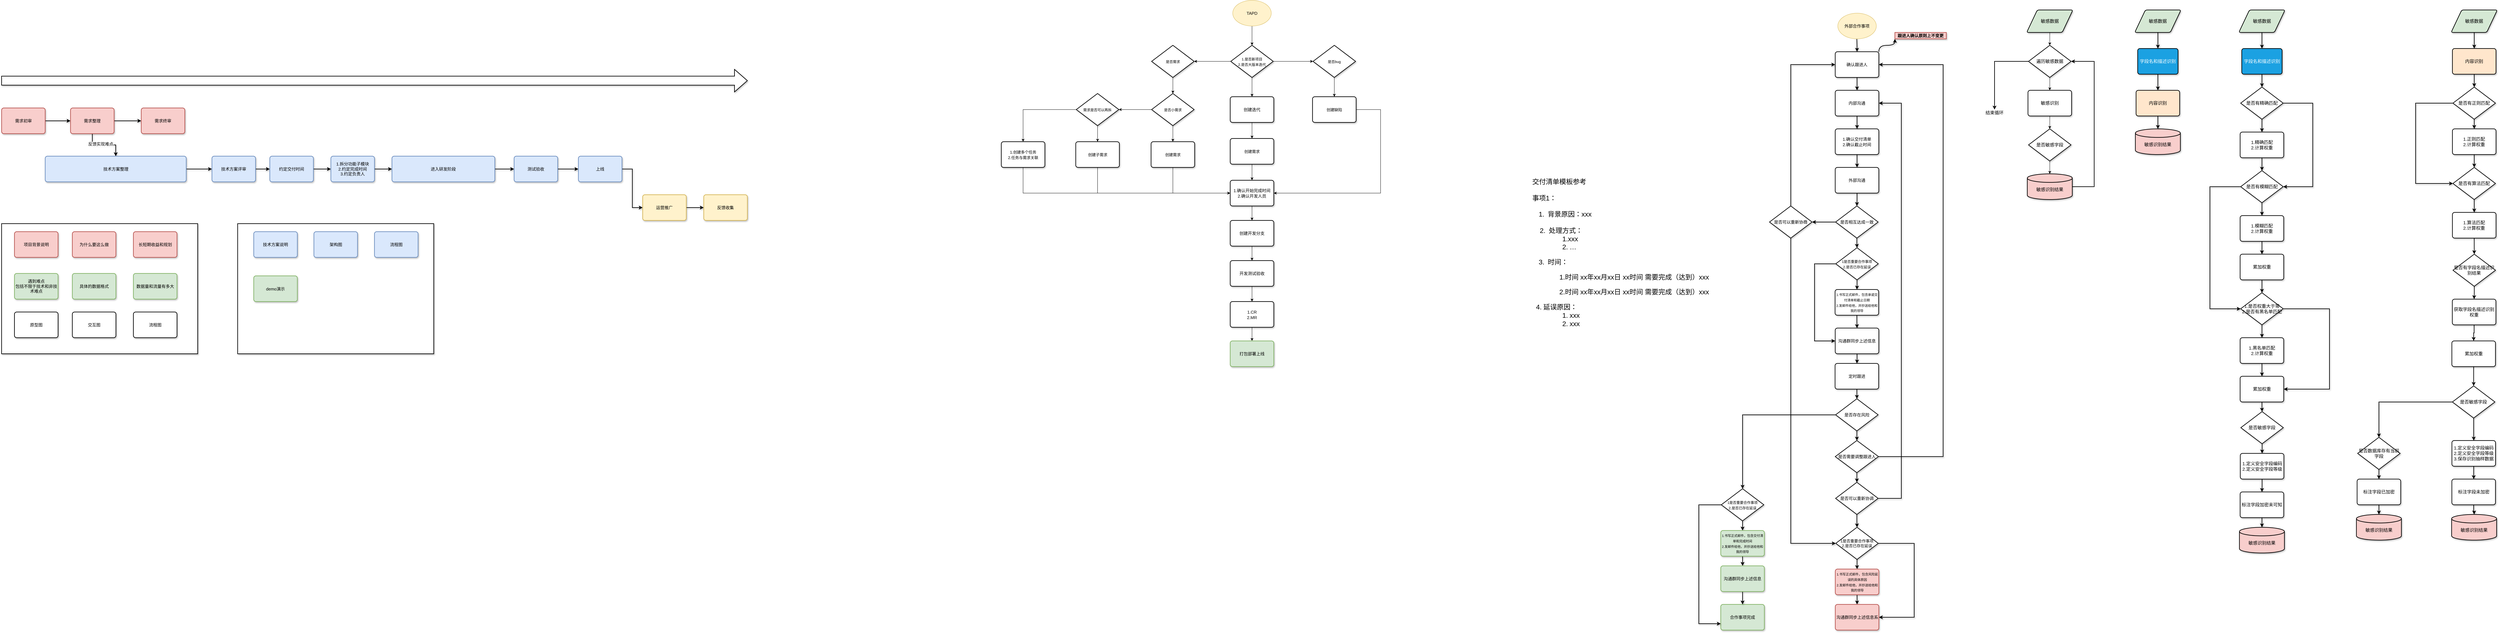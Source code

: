 <mxfile version="14.9.6" type="github">
  <diagram id="_NVqnbQQ9h0dMKhQ7ydW" name="Page-1">
    <mxGraphModel dx="8692" dy="1094" grid="1" gridSize="10" guides="1" tooltips="1" connect="1" arrows="1" fold="1" page="1" pageScale="1" pageWidth="827" pageHeight="1169" math="0" shadow="0">
      <root>
        <mxCell id="0" />
        <mxCell id="1" parent="0" />
        <mxCell id="TWLzpkab2mWhmV8aygny-3" style="edgeStyle=orthogonalEdgeStyle;rounded=0;orthogonalLoop=1;jettySize=auto;html=1;entryX=0.5;entryY=0;entryDx=0;entryDy=0;sketch=0;shadow=1;strokeWidth=2;labelBorderColor=none;fontSize=14;" parent="1" source="TWLzpkab2mWhmV8aygny-4" target="TWLzpkab2mWhmV8aygny-6" edge="1">
          <mxGeometry relative="1" as="geometry" />
        </mxCell>
        <mxCell id="TWLzpkab2mWhmV8aygny-4" value="敏感数据" style="shape=parallelogram;html=1;strokeWidth=2;perimeter=parallelogramPerimeter;whiteSpace=wrap;rounded=1;arcSize=12;size=0.23;fillColor=#d5e8d4;sketch=0;shadow=1;labelBorderColor=none;fontSize=14;" parent="1" vertex="1">
          <mxGeometry x="166.25" y="610" width="143.75" height="70" as="geometry" />
        </mxCell>
        <mxCell id="TWLzpkab2mWhmV8aygny-5" style="edgeStyle=orthogonalEdgeStyle;rounded=0;orthogonalLoop=1;jettySize=auto;html=1;entryX=0.5;entryY=0;entryDx=0;entryDy=0;sketch=0;shadow=1;strokeWidth=2;labelBorderColor=none;fontSize=14;" parent="1" source="TWLzpkab2mWhmV8aygny-6" target="TWLzpkab2mWhmV8aygny-9" edge="1">
          <mxGeometry relative="1" as="geometry" />
        </mxCell>
        <mxCell id="TWLzpkab2mWhmV8aygny-6" value="字段名和描述识别" style="rounded=1;whiteSpace=wrap;html=1;absoluteArcSize=1;arcSize=14;strokeWidth=2;fillColor=#1ba1e2;fontColor=#ffffff;sketch=0;shadow=1;labelBorderColor=none;fontSize=14;" parent="1" vertex="1">
          <mxGeometry x="175.31" y="730" width="125.62" height="80" as="geometry" />
        </mxCell>
        <mxCell id="TWLzpkab2mWhmV8aygny-7" value="&lt;br&gt;敏感识别结果" style="strokeWidth=2;html=1;shape=mxgraph.flowchart.database;whiteSpace=wrap;fillColor=#f8cecc;sketch=0;shadow=1;labelBorderColor=none;fontSize=14;" parent="1" vertex="1">
          <mxGeometry x="168.12" y="980" width="140" height="80" as="geometry" />
        </mxCell>
        <mxCell id="TWLzpkab2mWhmV8aygny-8" style="edgeStyle=orthogonalEdgeStyle;rounded=0;orthogonalLoop=1;jettySize=auto;html=1;entryX=0.5;entryY=0;entryDx=0;entryDy=0;entryPerimeter=0;sketch=0;shadow=1;strokeWidth=2;labelBorderColor=none;fontSize=14;" parent="1" source="TWLzpkab2mWhmV8aygny-9" target="TWLzpkab2mWhmV8aygny-7" edge="1">
          <mxGeometry relative="1" as="geometry" />
        </mxCell>
        <mxCell id="TWLzpkab2mWhmV8aygny-9" value="内容识别" style="rounded=1;whiteSpace=wrap;html=1;absoluteArcSize=1;arcSize=14;strokeWidth=2;fillColor=#ffe6cc;sketch=0;shadow=1;labelBorderColor=none;fontSize=14;" parent="1" vertex="1">
          <mxGeometry x="170.31" y="860" width="135.62" height="80" as="geometry" />
        </mxCell>
        <mxCell id="TWLzpkab2mWhmV8aygny-10" style="edgeStyle=orthogonalEdgeStyle;rounded=0;orthogonalLoop=1;jettySize=auto;html=1;entryX=0.5;entryY=0;entryDx=0;entryDy=0;sketch=0;shadow=1;strokeWidth=2;labelBorderColor=none;fontSize=14;" parent="1" source="TWLzpkab2mWhmV8aygny-11" target="TWLzpkab2mWhmV8aygny-13" edge="1">
          <mxGeometry relative="1" as="geometry" />
        </mxCell>
        <mxCell id="TWLzpkab2mWhmV8aygny-11" value="敏感数据" style="shape=parallelogram;html=1;strokeWidth=2;perimeter=parallelogramPerimeter;whiteSpace=wrap;rounded=1;arcSize=12;size=0.23;fillColor=#d5e8d4;sketch=0;shadow=1;labelBorderColor=none;fontSize=14;" parent="1" vertex="1">
          <mxGeometry x="1150.41" y="610" width="143.75" height="70" as="geometry" />
        </mxCell>
        <mxCell id="TWLzpkab2mWhmV8aygny-12" style="edgeStyle=orthogonalEdgeStyle;rounded=0;orthogonalLoop=1;jettySize=auto;html=1;entryX=0.5;entryY=0;entryDx=0;entryDy=0;entryPerimeter=0;sketch=0;shadow=1;strokeWidth=2;labelBorderColor=none;fontSize=14;" parent="1" source="TWLzpkab2mWhmV8aygny-13" target="TWLzpkab2mWhmV8aygny-16" edge="1">
          <mxGeometry relative="1" as="geometry" />
        </mxCell>
        <mxCell id="TWLzpkab2mWhmV8aygny-13" value="内容识别" style="rounded=1;whiteSpace=wrap;html=1;absoluteArcSize=1;arcSize=14;strokeWidth=2;fillColor=#ffe6cc;sketch=0;shadow=1;labelBorderColor=none;fontSize=14;" parent="1" vertex="1">
          <mxGeometry x="1154.47" y="730" width="135.62" height="80" as="geometry" />
        </mxCell>
        <mxCell id="TWLzpkab2mWhmV8aygny-14" value="" style="edgeStyle=orthogonalEdgeStyle;rounded=0;orthogonalLoop=1;jettySize=auto;html=1;sketch=0;shadow=1;strokeWidth=2;labelBorderColor=none;fontSize=14;" parent="1" source="TWLzpkab2mWhmV8aygny-16" target="TWLzpkab2mWhmV8aygny-18" edge="1">
          <mxGeometry relative="1" as="geometry" />
        </mxCell>
        <mxCell id="TWLzpkab2mWhmV8aygny-15" style="edgeStyle=orthogonalEdgeStyle;rounded=0;orthogonalLoop=1;jettySize=auto;html=1;exitX=0;exitY=0.5;exitDx=0;exitDy=0;exitPerimeter=0;entryX=0;entryY=0.5;entryDx=0;entryDy=0;entryPerimeter=0;sketch=0;shadow=1;strokeWidth=2;labelBorderColor=none;fontSize=14;" parent="1" source="TWLzpkab2mWhmV8aygny-16" target="TWLzpkab2mWhmV8aygny-22" edge="1">
          <mxGeometry relative="1" as="geometry">
            <Array as="points">
              <mxPoint x="1040" y="900" />
              <mxPoint x="1040" y="1150" />
            </Array>
          </mxGeometry>
        </mxCell>
        <mxCell id="TWLzpkab2mWhmV8aygny-16" value="是否有正则匹配" style="strokeWidth=2;html=1;shape=mxgraph.flowchart.decision;whiteSpace=wrap;sketch=0;shadow=1;labelBorderColor=none;fontSize=14;" parent="1" vertex="1">
          <mxGeometry x="1156.19" y="850" width="132.18" height="100" as="geometry" />
        </mxCell>
        <mxCell id="TWLzpkab2mWhmV8aygny-17" style="edgeStyle=orthogonalEdgeStyle;rounded=0;orthogonalLoop=1;jettySize=auto;html=1;entryX=0.5;entryY=0;entryDx=0;entryDy=0;entryPerimeter=0;sketch=0;shadow=1;strokeWidth=2;labelBorderColor=none;fontSize=14;" parent="1" source="TWLzpkab2mWhmV8aygny-18" target="TWLzpkab2mWhmV8aygny-22" edge="1">
          <mxGeometry relative="1" as="geometry" />
        </mxCell>
        <mxCell id="TWLzpkab2mWhmV8aygny-18" value="1.正则匹配&lt;br style=&quot;font-size: 14px;&quot;&gt;2.计算权重" style="rounded=1;whiteSpace=wrap;html=1;absoluteArcSize=1;arcSize=14;strokeWidth=2;sketch=0;shadow=1;labelBorderColor=none;fontSize=14;" parent="1" vertex="1">
          <mxGeometry x="1154.48" y="980" width="135.62" height="80" as="geometry" />
        </mxCell>
        <mxCell id="TWLzpkab2mWhmV8aygny-19" style="edgeStyle=orthogonalEdgeStyle;rounded=0;orthogonalLoop=1;jettySize=auto;html=1;entryX=0.5;entryY=0;entryDx=0;entryDy=0;entryPerimeter=0;strokeWidth=2;" parent="1" source="TWLzpkab2mWhmV8aygny-20" target="TWLzpkab2mWhmV8aygny-69" edge="1">
          <mxGeometry relative="1" as="geometry" />
        </mxCell>
        <mxCell id="TWLzpkab2mWhmV8aygny-20" value="1.算法匹配&lt;br style=&quot;font-size: 14px;&quot;&gt;2.计算权重" style="rounded=1;whiteSpace=wrap;html=1;absoluteArcSize=1;arcSize=14;strokeWidth=2;sketch=0;shadow=1;labelBorderColor=none;fontSize=14;" parent="1" vertex="1">
          <mxGeometry x="1154.47" y="1240" width="135.62" height="80" as="geometry" />
        </mxCell>
        <mxCell id="TWLzpkab2mWhmV8aygny-21" style="edgeStyle=orthogonalEdgeStyle;rounded=0;orthogonalLoop=1;jettySize=auto;html=1;entryX=0.5;entryY=0;entryDx=0;entryDy=0;sketch=0;shadow=1;strokeWidth=2;labelBorderColor=none;fontSize=14;" parent="1" source="TWLzpkab2mWhmV8aygny-22" target="TWLzpkab2mWhmV8aygny-20" edge="1">
          <mxGeometry relative="1" as="geometry" />
        </mxCell>
        <mxCell id="TWLzpkab2mWhmV8aygny-22" value="是否有算法匹配" style="strokeWidth=2;html=1;shape=mxgraph.flowchart.decision;whiteSpace=wrap;sketch=0;shadow=1;labelBorderColor=none;fontSize=14;" parent="1" vertex="1">
          <mxGeometry x="1156.19" y="1100" width="132.18" height="100" as="geometry" />
        </mxCell>
        <mxCell id="TWLzpkab2mWhmV8aygny-23" style="edgeStyle=orthogonalEdgeStyle;rounded=0;orthogonalLoop=1;jettySize=auto;html=1;entryX=0.5;entryY=0;entryDx=0;entryDy=0;entryPerimeter=0;strokeWidth=2;" parent="1" source="TWLzpkab2mWhmV8aygny-24" target="TWLzpkab2mWhmV8aygny-27" edge="1">
          <mxGeometry relative="1" as="geometry" />
        </mxCell>
        <mxCell id="TWLzpkab2mWhmV8aygny-24" value="累加权重" style="rounded=1;whiteSpace=wrap;html=1;absoluteArcSize=1;arcSize=14;strokeWidth=2;sketch=0;shadow=1;labelBorderColor=none;fontSize=14;" parent="1" vertex="1">
          <mxGeometry x="1152.75" y="1640" width="135.62" height="80" as="geometry" />
        </mxCell>
        <mxCell id="TWLzpkab2mWhmV8aygny-25" style="edgeStyle=orthogonalEdgeStyle;rounded=0;orthogonalLoop=1;jettySize=auto;html=1;entryX=0.5;entryY=0;entryDx=0;entryDy=0;entryPerimeter=0;sketch=0;shadow=1;strokeWidth=2;labelBorderColor=none;fontSize=14;" parent="1" source="TWLzpkab2mWhmV8aygny-27" target="TWLzpkab2mWhmV8aygny-29" edge="1">
          <mxGeometry relative="1" as="geometry" />
        </mxCell>
        <mxCell id="TWLzpkab2mWhmV8aygny-26" style="edgeStyle=orthogonalEdgeStyle;rounded=0;orthogonalLoop=1;jettySize=auto;html=1;entryX=0.5;entryY=0;entryDx=0;entryDy=0;sketch=0;shadow=1;strokeWidth=2;labelBorderColor=none;fontSize=14;" parent="1" source="TWLzpkab2mWhmV8aygny-27" target="TWLzpkab2mWhmV8aygny-64" edge="1">
          <mxGeometry relative="1" as="geometry" />
        </mxCell>
        <mxCell id="TWLzpkab2mWhmV8aygny-27" value="是否敏感字段" style="strokeWidth=2;html=1;shape=mxgraph.flowchart.decision;whiteSpace=wrap;sketch=0;shadow=1;labelBorderColor=none;fontSize=14;" parent="1" vertex="1">
          <mxGeometry x="1154.48" y="1780" width="132.18" height="100" as="geometry" />
        </mxCell>
        <mxCell id="TWLzpkab2mWhmV8aygny-28" style="edgeStyle=orthogonalEdgeStyle;rounded=0;orthogonalLoop=1;jettySize=auto;html=1;entryX=0.5;entryY=0;entryDx=0;entryDy=0;sketch=0;shadow=1;strokeWidth=2;labelBorderColor=none;fontSize=14;" parent="1" source="TWLzpkab2mWhmV8aygny-29" target="TWLzpkab2mWhmV8aygny-31" edge="1">
          <mxGeometry relative="1" as="geometry" />
        </mxCell>
        <mxCell id="TWLzpkab2mWhmV8aygny-29" value="是否数据库存有当前字段" style="strokeWidth=2;html=1;shape=mxgraph.flowchart.decision;whiteSpace=wrap;sketch=0;shadow=1;labelBorderColor=none;fontSize=14;" parent="1" vertex="1">
          <mxGeometry x="859.7" y="1940" width="132.18" height="100" as="geometry" />
        </mxCell>
        <mxCell id="TWLzpkab2mWhmV8aygny-30" style="edgeStyle=orthogonalEdgeStyle;rounded=0;orthogonalLoop=1;jettySize=auto;html=1;entryX=0.5;entryY=0;entryDx=0;entryDy=0;entryPerimeter=0;sketch=0;shadow=1;strokeWidth=2;labelBorderColor=none;fontSize=14;" parent="1" source="TWLzpkab2mWhmV8aygny-31" target="TWLzpkab2mWhmV8aygny-32" edge="1">
          <mxGeometry relative="1" as="geometry" />
        </mxCell>
        <mxCell id="TWLzpkab2mWhmV8aygny-31" value="标注字段已加密" style="rounded=1;whiteSpace=wrap;html=1;absoluteArcSize=1;arcSize=14;strokeWidth=2;sketch=0;shadow=1;labelBorderColor=none;fontSize=14;" parent="1" vertex="1">
          <mxGeometry x="857.98" y="2070" width="135.62" height="80" as="geometry" />
        </mxCell>
        <mxCell id="TWLzpkab2mWhmV8aygny-32" value="&lt;br&gt;敏感识别结果" style="strokeWidth=2;html=1;shape=mxgraph.flowchart.database;whiteSpace=wrap;fillColor=#f8cecc;sketch=0;shadow=1;labelBorderColor=none;fontSize=14;" parent="1" vertex="1">
          <mxGeometry x="855.79" y="2180" width="140" height="80" as="geometry" />
        </mxCell>
        <mxCell id="TWLzpkab2mWhmV8aygny-33" style="edgeStyle=orthogonalEdgeStyle;rounded=0;orthogonalLoop=1;jettySize=auto;html=1;entryX=0.5;entryY=0;entryDx=0;entryDy=0;sketch=0;shadow=1;strokeWidth=2;labelBorderColor=none;fontSize=14;" parent="1" source="TWLzpkab2mWhmV8aygny-34" target="TWLzpkab2mWhmV8aygny-36" edge="1">
          <mxGeometry relative="1" as="geometry" />
        </mxCell>
        <mxCell id="TWLzpkab2mWhmV8aygny-34" value="敏感数据" style="shape=parallelogram;html=1;strokeWidth=2;perimeter=parallelogramPerimeter;whiteSpace=wrap;rounded=1;arcSize=12;size=0.23;fillColor=#d5e8d4;sketch=0;shadow=1;labelBorderColor=none;fontSize=14;" parent="1" vertex="1">
          <mxGeometry x="490" y="610" width="143.75" height="70" as="geometry" />
        </mxCell>
        <mxCell id="TWLzpkab2mWhmV8aygny-35" style="edgeStyle=orthogonalEdgeStyle;rounded=0;orthogonalLoop=1;jettySize=auto;html=1;entryX=0.5;entryY=0;entryDx=0;entryDy=0;entryPerimeter=0;sketch=0;shadow=1;strokeWidth=2;labelBorderColor=none;fontSize=14;" parent="1" source="TWLzpkab2mWhmV8aygny-36" target="TWLzpkab2mWhmV8aygny-39" edge="1">
          <mxGeometry relative="1" as="geometry" />
        </mxCell>
        <mxCell id="TWLzpkab2mWhmV8aygny-36" value="字段名和描述识别" style="rounded=1;whiteSpace=wrap;html=1;absoluteArcSize=1;arcSize=14;strokeWidth=2;fillColor=#1ba1e2;fontColor=#ffffff;sketch=0;shadow=1;labelBorderColor=none;fontSize=14;" parent="1" vertex="1">
          <mxGeometry x="499.06" y="730" width="125.62" height="80" as="geometry" />
        </mxCell>
        <mxCell id="TWLzpkab2mWhmV8aygny-37" style="edgeStyle=orthogonalEdgeStyle;rounded=0;orthogonalLoop=1;jettySize=auto;html=1;entryX=0.5;entryY=0;entryDx=0;entryDy=0;sketch=0;shadow=1;strokeWidth=2;labelBorderColor=none;fontSize=14;" parent="1" source="TWLzpkab2mWhmV8aygny-39" target="TWLzpkab2mWhmV8aygny-41" edge="1">
          <mxGeometry relative="1" as="geometry" />
        </mxCell>
        <mxCell id="TWLzpkab2mWhmV8aygny-38" style="edgeStyle=orthogonalEdgeStyle;rounded=0;orthogonalLoop=1;jettySize=auto;html=1;entryX=1;entryY=0.5;entryDx=0;entryDy=0;entryPerimeter=0;sketch=0;shadow=1;strokeWidth=2;labelBorderColor=none;fontSize=14;" parent="1" source="TWLzpkab2mWhmV8aygny-39" target="TWLzpkab2mWhmV8aygny-44" edge="1">
          <mxGeometry relative="1" as="geometry">
            <Array as="points">
              <mxPoint x="720" y="900.0" />
              <mxPoint x="720" y="1160" />
            </Array>
          </mxGeometry>
        </mxCell>
        <mxCell id="TWLzpkab2mWhmV8aygny-39" value="是否有精确匹配" style="strokeWidth=2;html=1;shape=mxgraph.flowchart.decision;whiteSpace=wrap;sketch=0;shadow=1;labelBorderColor=none;fontSize=14;" parent="1" vertex="1">
          <mxGeometry x="495.78" y="850" width="132.18" height="100" as="geometry" />
        </mxCell>
        <mxCell id="TWLzpkab2mWhmV8aygny-40" style="edgeStyle=orthogonalEdgeStyle;rounded=0;orthogonalLoop=1;jettySize=auto;html=1;entryX=0.5;entryY=0;entryDx=0;entryDy=0;entryPerimeter=0;sketch=0;shadow=1;strokeWidth=2;labelBorderColor=none;fontSize=14;" parent="1" source="TWLzpkab2mWhmV8aygny-41" target="TWLzpkab2mWhmV8aygny-44" edge="1">
          <mxGeometry relative="1" as="geometry">
            <mxPoint x="561.88" y="1130.0" as="targetPoint" />
          </mxGeometry>
        </mxCell>
        <mxCell id="TWLzpkab2mWhmV8aygny-41" value="1.精确匹配&lt;br style=&quot;font-size: 14px;&quot;&gt;2.计算权重" style="rounded=1;whiteSpace=wrap;html=1;absoluteArcSize=1;arcSize=14;strokeWidth=2;sketch=0;shadow=1;labelBorderColor=none;fontSize=14;" parent="1" vertex="1">
          <mxGeometry x="494.07" y="990" width="135.62" height="80" as="geometry" />
        </mxCell>
        <mxCell id="TWLzpkab2mWhmV8aygny-42" style="edgeStyle=orthogonalEdgeStyle;rounded=0;orthogonalLoop=1;jettySize=auto;html=1;entryX=0.5;entryY=0;entryDx=0;entryDy=0;sketch=0;shadow=1;strokeWidth=2;labelBorderColor=none;fontSize=14;" parent="1" source="TWLzpkab2mWhmV8aygny-44" target="TWLzpkab2mWhmV8aygny-46" edge="1">
          <mxGeometry relative="1" as="geometry" />
        </mxCell>
        <mxCell id="TWLzpkab2mWhmV8aygny-43" style="edgeStyle=orthogonalEdgeStyle;rounded=0;orthogonalLoop=1;jettySize=auto;html=1;entryX=0;entryY=0.5;entryDx=0;entryDy=0;entryPerimeter=0;sketch=0;shadow=1;strokeWidth=2;labelBorderColor=none;fontSize=14;" parent="1" source="TWLzpkab2mWhmV8aygny-44" target="TWLzpkab2mWhmV8aygny-49" edge="1">
          <mxGeometry relative="1" as="geometry">
            <Array as="points">
              <mxPoint x="400" y="1160" />
              <mxPoint x="400" y="1540" />
            </Array>
          </mxGeometry>
        </mxCell>
        <mxCell id="TWLzpkab2mWhmV8aygny-44" value="是否有模糊匹配" style="strokeWidth=2;html=1;shape=mxgraph.flowchart.decision;whiteSpace=wrap;sketch=0;shadow=1;labelBorderColor=none;fontSize=14;" parent="1" vertex="1">
          <mxGeometry x="495.79" y="1110" width="132.18" height="100" as="geometry" />
        </mxCell>
        <mxCell id="TWLzpkab2mWhmV8aygny-45" style="edgeStyle=orthogonalEdgeStyle;rounded=0;orthogonalLoop=1;jettySize=auto;html=1;entryX=0.5;entryY=0;entryDx=0;entryDy=0;sketch=0;shadow=1;strokeWidth=2;labelBorderColor=none;fontSize=14;" parent="1" source="TWLzpkab2mWhmV8aygny-46" target="TWLzpkab2mWhmV8aygny-53" edge="1">
          <mxGeometry relative="1" as="geometry">
            <mxPoint x="561.87" y="1540" as="targetPoint" />
          </mxGeometry>
        </mxCell>
        <mxCell id="TWLzpkab2mWhmV8aygny-46" value="1.模糊匹配&lt;br style=&quot;font-size: 14px;&quot;&gt;2.计算权重" style="rounded=1;whiteSpace=wrap;html=1;absoluteArcSize=1;arcSize=14;strokeWidth=2;sketch=0;shadow=1;labelBorderColor=none;fontSize=14;" parent="1" vertex="1">
          <mxGeometry x="494.05" y="1250" width="135.62" height="80" as="geometry" />
        </mxCell>
        <mxCell id="TWLzpkab2mWhmV8aygny-47" style="edgeStyle=orthogonalEdgeStyle;rounded=0;orthogonalLoop=1;jettySize=auto;html=1;entryX=0.5;entryY=0;entryDx=0;entryDy=0;sketch=0;shadow=1;strokeWidth=2;labelBorderColor=none;fontSize=14;" parent="1" source="TWLzpkab2mWhmV8aygny-49" target="TWLzpkab2mWhmV8aygny-51" edge="1">
          <mxGeometry relative="1" as="geometry" />
        </mxCell>
        <mxCell id="TWLzpkab2mWhmV8aygny-48" style="edgeStyle=orthogonalEdgeStyle;rounded=0;orthogonalLoop=1;jettySize=auto;html=1;entryX=1;entryY=0.5;entryDx=0;entryDy=0;sketch=0;shadow=1;strokeWidth=2;labelBorderColor=none;fontSize=14;" parent="1" source="TWLzpkab2mWhmV8aygny-49" target="TWLzpkab2mWhmV8aygny-55" edge="1">
          <mxGeometry relative="1" as="geometry">
            <Array as="points">
              <mxPoint x="772" y="1540" />
              <mxPoint x="772" y="1790" />
            </Array>
          </mxGeometry>
        </mxCell>
        <mxCell id="TWLzpkab2mWhmV8aygny-49" value="1.是否权重大于零&lt;br style=&quot;font-size: 14px;&quot;&gt;2.是否有黑名单匹配" style="strokeWidth=2;html=1;shape=mxgraph.flowchart.decision;whiteSpace=wrap;sketch=0;shadow=1;labelBorderColor=none;fontSize=14;" parent="1" vertex="1">
          <mxGeometry x="495.79" y="1490" width="132.18" height="100" as="geometry" />
        </mxCell>
        <mxCell id="TWLzpkab2mWhmV8aygny-50" style="edgeStyle=orthogonalEdgeStyle;rounded=0;orthogonalLoop=1;jettySize=auto;html=1;entryX=0.5;entryY=0;entryDx=0;entryDy=0;sketch=0;shadow=1;strokeWidth=2;labelBorderColor=none;fontSize=14;" parent="1" source="TWLzpkab2mWhmV8aygny-51" target="TWLzpkab2mWhmV8aygny-55" edge="1">
          <mxGeometry relative="1" as="geometry">
            <mxPoint x="564.07" y="1770" as="targetPoint" />
          </mxGeometry>
        </mxCell>
        <mxCell id="TWLzpkab2mWhmV8aygny-51" value="1.黑名单匹配&lt;br style=&quot;font-size: 14px;&quot;&gt;2.计算权重" style="rounded=1;whiteSpace=wrap;html=1;absoluteArcSize=1;arcSize=14;strokeWidth=2;sketch=0;shadow=1;labelBorderColor=none;fontSize=14;" parent="1" vertex="1">
          <mxGeometry x="494.05" y="1630" width="135.62" height="80" as="geometry" />
        </mxCell>
        <mxCell id="TWLzpkab2mWhmV8aygny-52" style="edgeStyle=orthogonalEdgeStyle;rounded=0;orthogonalLoop=1;jettySize=auto;html=1;entryX=0.5;entryY=0;entryDx=0;entryDy=0;entryPerimeter=0;sketch=0;shadow=1;strokeWidth=2;labelBorderColor=none;fontSize=14;" parent="1" source="TWLzpkab2mWhmV8aygny-53" target="TWLzpkab2mWhmV8aygny-49" edge="1">
          <mxGeometry relative="1" as="geometry" />
        </mxCell>
        <mxCell id="TWLzpkab2mWhmV8aygny-53" value="累加权重" style="rounded=1;whiteSpace=wrap;html=1;absoluteArcSize=1;arcSize=14;strokeWidth=2;sketch=0;shadow=1;labelBorderColor=none;fontSize=14;" parent="1" vertex="1">
          <mxGeometry x="494.05" y="1370" width="135.62" height="80" as="geometry" />
        </mxCell>
        <mxCell id="TWLzpkab2mWhmV8aygny-54" style="edgeStyle=orthogonalEdgeStyle;rounded=0;orthogonalLoop=1;jettySize=auto;html=1;entryX=0.5;entryY=0;entryDx=0;entryDy=0;entryPerimeter=0;sketch=0;shadow=1;strokeWidth=2;labelBorderColor=none;fontSize=14;" parent="1" source="TWLzpkab2mWhmV8aygny-55" target="TWLzpkab2mWhmV8aygny-57" edge="1">
          <mxGeometry relative="1" as="geometry" />
        </mxCell>
        <mxCell id="TWLzpkab2mWhmV8aygny-55" value="累加权重" style="rounded=1;whiteSpace=wrap;html=1;absoluteArcSize=1;arcSize=14;strokeWidth=2;sketch=0;shadow=1;labelBorderColor=none;fontSize=14;" parent="1" vertex="1">
          <mxGeometry x="494.05" y="1750" width="135.62" height="80" as="geometry" />
        </mxCell>
        <mxCell id="TWLzpkab2mWhmV8aygny-56" style="edgeStyle=orthogonalEdgeStyle;rounded=0;orthogonalLoop=1;jettySize=auto;html=1;entryX=0.5;entryY=0;entryDx=0;entryDy=0;sketch=0;shadow=1;strokeWidth=2;labelBorderColor=none;fontSize=14;" parent="1" source="TWLzpkab2mWhmV8aygny-57" target="TWLzpkab2mWhmV8aygny-59" edge="1">
          <mxGeometry relative="1" as="geometry" />
        </mxCell>
        <mxCell id="TWLzpkab2mWhmV8aygny-57" value="是否敏感字段" style="strokeWidth=2;html=1;shape=mxgraph.flowchart.decision;whiteSpace=wrap;sketch=0;shadow=1;labelBorderColor=none;fontSize=14;" parent="1" vertex="1">
          <mxGeometry x="496.25" y="1860" width="132.18" height="100" as="geometry" />
        </mxCell>
        <mxCell id="TWLzpkab2mWhmV8aygny-58" style="edgeStyle=orthogonalEdgeStyle;rounded=0;orthogonalLoop=1;jettySize=auto;html=1;entryX=0.5;entryY=0;entryDx=0;entryDy=0;sketch=0;shadow=1;strokeWidth=2;labelBorderColor=none;fontSize=14;" parent="1" source="TWLzpkab2mWhmV8aygny-59" target="TWLzpkab2mWhmV8aygny-61" edge="1">
          <mxGeometry relative="1" as="geometry">
            <mxPoint x="564.05" y="2130" as="targetPoint" />
          </mxGeometry>
        </mxCell>
        <mxCell id="TWLzpkab2mWhmV8aygny-59" value="1.定义安全字段编码&lt;br style=&quot;font-size: 14px;&quot;&gt;2.定义安全字段等级" style="rounded=1;whiteSpace=wrap;html=1;absoluteArcSize=1;arcSize=14;strokeWidth=2;sketch=0;shadow=1;labelBorderColor=none;fontSize=14;" parent="1" vertex="1">
          <mxGeometry x="494.53" y="1990" width="135.62" height="80" as="geometry" />
        </mxCell>
        <mxCell id="TWLzpkab2mWhmV8aygny-60" style="edgeStyle=orthogonalEdgeStyle;rounded=0;orthogonalLoop=1;jettySize=auto;html=1;entryX=0.5;entryY=0;entryDx=0;entryDy=0;entryPerimeter=0;sketch=0;shadow=1;strokeWidth=2;labelBorderColor=none;fontSize=14;" parent="1" source="TWLzpkab2mWhmV8aygny-61" target="TWLzpkab2mWhmV8aygny-62" edge="1">
          <mxGeometry relative="1" as="geometry" />
        </mxCell>
        <mxCell id="TWLzpkab2mWhmV8aygny-61" value="标注字段加密未可知" style="rounded=1;whiteSpace=wrap;html=1;absoluteArcSize=1;arcSize=14;strokeWidth=2;sketch=0;shadow=1;labelBorderColor=none;fontSize=14;" parent="1" vertex="1">
          <mxGeometry x="494.07" y="2110" width="135.62" height="80" as="geometry" />
        </mxCell>
        <mxCell id="TWLzpkab2mWhmV8aygny-62" value="&lt;br&gt;敏感识别结果" style="strokeWidth=2;html=1;shape=mxgraph.flowchart.database;whiteSpace=wrap;fillColor=#f8cecc;sketch=0;shadow=1;labelBorderColor=none;fontSize=14;" parent="1" vertex="1">
          <mxGeometry x="491.88" y="2220" width="140" height="80" as="geometry" />
        </mxCell>
        <mxCell id="TWLzpkab2mWhmV8aygny-63" style="edgeStyle=orthogonalEdgeStyle;rounded=0;orthogonalLoop=1;jettySize=auto;html=1;entryX=0.5;entryY=0;entryDx=0;entryDy=0;sketch=0;shadow=1;strokeWidth=2;labelBorderColor=none;fontSize=14;" parent="1" source="TWLzpkab2mWhmV8aygny-64" target="TWLzpkab2mWhmV8aygny-66" edge="1">
          <mxGeometry relative="1" as="geometry">
            <mxPoint x="1226.33" y="2090" as="targetPoint" />
          </mxGeometry>
        </mxCell>
        <mxCell id="TWLzpkab2mWhmV8aygny-64" value="1.定义安全字段编码&lt;br style=&quot;font-size: 14px;&quot;&gt;2.定义安全字段等级&lt;br style=&quot;font-size: 14px;&quot;&gt;3.保存识别抽样数据" style="rounded=1;whiteSpace=wrap;html=1;absoluteArcSize=1;arcSize=14;strokeWidth=2;sketch=0;shadow=1;labelBorderColor=none;fontSize=14;" parent="1" vertex="1">
          <mxGeometry x="1152.91" y="1950" width="135.62" height="80" as="geometry" />
        </mxCell>
        <mxCell id="TWLzpkab2mWhmV8aygny-65" style="edgeStyle=orthogonalEdgeStyle;rounded=0;orthogonalLoop=1;jettySize=auto;html=1;entryX=0.5;entryY=0;entryDx=0;entryDy=0;entryPerimeter=0;sketch=0;shadow=1;strokeWidth=2;labelBorderColor=none;fontSize=14;" parent="1" source="TWLzpkab2mWhmV8aygny-66" target="TWLzpkab2mWhmV8aygny-67" edge="1">
          <mxGeometry relative="1" as="geometry" />
        </mxCell>
        <mxCell id="TWLzpkab2mWhmV8aygny-66" value="标注字段未加密" style="rounded=1;whiteSpace=wrap;html=1;absoluteArcSize=1;arcSize=14;strokeWidth=2;sketch=0;shadow=1;labelBorderColor=none;fontSize=14;" parent="1" vertex="1">
          <mxGeometry x="1152.75" y="2070" width="135.62" height="80" as="geometry" />
        </mxCell>
        <mxCell id="TWLzpkab2mWhmV8aygny-67" value="&lt;br&gt;敏感识别结果" style="strokeWidth=2;html=1;shape=mxgraph.flowchart.database;whiteSpace=wrap;fillColor=#f8cecc;sketch=0;shadow=1;labelBorderColor=none;fontSize=14;" parent="1" vertex="1">
          <mxGeometry x="1151.97" y="2180" width="140" height="80" as="geometry" />
        </mxCell>
        <mxCell id="TWLzpkab2mWhmV8aygny-68" value="" style="edgeStyle=orthogonalEdgeStyle;rounded=0;orthogonalLoop=1;jettySize=auto;html=1;strokeWidth=2;" parent="1" source="TWLzpkab2mWhmV8aygny-69" target="TWLzpkab2mWhmV8aygny-71" edge="1">
          <mxGeometry relative="1" as="geometry" />
        </mxCell>
        <mxCell id="TWLzpkab2mWhmV8aygny-69" value="是否有字段名描述识别结果" style="strokeWidth=2;html=1;shape=mxgraph.flowchart.decision;whiteSpace=wrap;sketch=0;shadow=1;labelBorderColor=none;fontSize=14;" parent="1" vertex="1">
          <mxGeometry x="1156.35" y="1370" width="132.18" height="100" as="geometry" />
        </mxCell>
        <mxCell id="TWLzpkab2mWhmV8aygny-70" value="" style="edgeStyle=orthogonalEdgeStyle;rounded=0;orthogonalLoop=1;jettySize=auto;html=1;strokeWidth=2;" parent="1" source="TWLzpkab2mWhmV8aygny-71" target="TWLzpkab2mWhmV8aygny-24" edge="1">
          <mxGeometry relative="1" as="geometry" />
        </mxCell>
        <mxCell id="TWLzpkab2mWhmV8aygny-71" value="获取字段名描述识别权重" style="rounded=1;whiteSpace=wrap;html=1;absoluteArcSize=1;arcSize=14;strokeWidth=2;sketch=0;shadow=1;labelBorderColor=none;fontSize=14;" parent="1" vertex="1">
          <mxGeometry x="1154.16" y="1510" width="135.62" height="80" as="geometry" />
        </mxCell>
        <mxCell id="TWLzpkab2mWhmV8aygny-72" style="edgeStyle=orthogonalEdgeStyle;rounded=0;orthogonalLoop=1;jettySize=auto;html=1;entryX=0.5;entryY=0;entryDx=0;entryDy=0;entryPerimeter=0;" parent="1" source="TWLzpkab2mWhmV8aygny-73" target="TWLzpkab2mWhmV8aygny-82" edge="1">
          <mxGeometry relative="1" as="geometry">
            <mxPoint x="-98.13" y="730" as="targetPoint" />
          </mxGeometry>
        </mxCell>
        <mxCell id="TWLzpkab2mWhmV8aygny-73" value="敏感数据" style="shape=parallelogram;html=1;strokeWidth=2;perimeter=parallelogramPerimeter;whiteSpace=wrap;rounded=1;arcSize=12;size=0.23;fillColor=#d5e8d4;sketch=0;shadow=1;labelBorderColor=none;fontSize=14;" parent="1" vertex="1">
          <mxGeometry x="-170" y="610" width="143.75" height="70" as="geometry" />
        </mxCell>
        <mxCell id="TWLzpkab2mWhmV8aygny-74" style="edgeStyle=orthogonalEdgeStyle;rounded=0;orthogonalLoop=1;jettySize=auto;html=1;entryX=0.5;entryY=0;entryDx=0;entryDy=0;entryPerimeter=0;" parent="1" source="TWLzpkab2mWhmV8aygny-75" target="TWLzpkab2mWhmV8aygny-77" edge="1">
          <mxGeometry relative="1" as="geometry" />
        </mxCell>
        <mxCell id="TWLzpkab2mWhmV8aygny-75" value="敏感识别" style="rounded=1;whiteSpace=wrap;html=1;absoluteArcSize=1;arcSize=14;strokeWidth=2;sketch=0;shadow=1;labelBorderColor=none;fontSize=14;" parent="1" vertex="1">
          <mxGeometry x="-165.94" y="860" width="135.62" height="80" as="geometry" />
        </mxCell>
        <mxCell id="TWLzpkab2mWhmV8aygny-76" style="edgeStyle=orthogonalEdgeStyle;rounded=0;orthogonalLoop=1;jettySize=auto;html=1;entryX=0.5;entryY=0;entryDx=0;entryDy=0;entryPerimeter=0;" parent="1" source="TWLzpkab2mWhmV8aygny-77" target="TWLzpkab2mWhmV8aygny-79" edge="1">
          <mxGeometry relative="1" as="geometry" />
        </mxCell>
        <mxCell id="TWLzpkab2mWhmV8aygny-77" value="是否敏感字段" style="strokeWidth=2;html=1;shape=mxgraph.flowchart.decision;whiteSpace=wrap;sketch=0;shadow=1;labelBorderColor=none;fontSize=14;" parent="1" vertex="1">
          <mxGeometry x="-164.22" y="980" width="132.18" height="100" as="geometry" />
        </mxCell>
        <mxCell id="TWLzpkab2mWhmV8aygny-78" style="edgeStyle=orthogonalEdgeStyle;rounded=0;orthogonalLoop=1;jettySize=auto;html=1;entryX=1;entryY=0.5;entryDx=0;entryDy=0;entryPerimeter=0;strokeWidth=2;" parent="1" source="TWLzpkab2mWhmV8aygny-79" target="TWLzpkab2mWhmV8aygny-82" edge="1">
          <mxGeometry relative="1" as="geometry">
            <Array as="points">
              <mxPoint x="40" y="1160" />
              <mxPoint x="40" y="770" />
            </Array>
          </mxGeometry>
        </mxCell>
        <mxCell id="TWLzpkab2mWhmV8aygny-79" value="&lt;br&gt;敏感识别结果" style="strokeWidth=2;html=1;shape=mxgraph.flowchart.database;whiteSpace=wrap;fillColor=#f8cecc;sketch=0;shadow=1;labelBorderColor=none;fontSize=14;" parent="1" vertex="1">
          <mxGeometry x="-168.12" y="1120" width="140" height="80" as="geometry" />
        </mxCell>
        <mxCell id="TWLzpkab2mWhmV8aygny-80" style="edgeStyle=orthogonalEdgeStyle;rounded=0;orthogonalLoop=1;jettySize=auto;html=1;entryX=0.5;entryY=0;entryDx=0;entryDy=0;" parent="1" source="TWLzpkab2mWhmV8aygny-82" target="TWLzpkab2mWhmV8aygny-75" edge="1">
          <mxGeometry relative="1" as="geometry" />
        </mxCell>
        <mxCell id="TWLzpkab2mWhmV8aygny-81" style="edgeStyle=orthogonalEdgeStyle;rounded=0;orthogonalLoop=1;jettySize=auto;html=1;entryX=0.5;entryY=0;entryDx=0;entryDy=0;strokeWidth=2;" parent="1" source="TWLzpkab2mWhmV8aygny-82" target="TWLzpkab2mWhmV8aygny-83" edge="1">
          <mxGeometry relative="1" as="geometry">
            <mxPoint x="-260" y="920" as="targetPoint" />
          </mxGeometry>
        </mxCell>
        <mxCell id="TWLzpkab2mWhmV8aygny-82" value="遍历敏感数据" style="strokeWidth=2;html=1;shape=mxgraph.flowchart.decision;whiteSpace=wrap;sketch=0;shadow=1;labelBorderColor=none;fontSize=14;" parent="1" vertex="1">
          <mxGeometry x="-164.22" y="720" width="132.18" height="100" as="geometry" />
        </mxCell>
        <mxCell id="TWLzpkab2mWhmV8aygny-83" value="结束循环" style="text;html=1;strokeColor=none;fillColor=none;align=center;verticalAlign=middle;whiteSpace=wrap;rounded=0;strokeWidth=8;fontSize=14;" parent="1" vertex="1">
          <mxGeometry x="-300" y="920" width="60" height="20" as="geometry" />
        </mxCell>
        <mxCell id="TWLzpkab2mWhmV8aygny-104" style="edgeStyle=orthogonalEdgeStyle;rounded=0;orthogonalLoop=1;jettySize=auto;html=1;entryX=0.5;entryY=0;entryDx=0;entryDy=0;shadow=1;strokeWidth=2;" parent="1" target="TWLzpkab2mWhmV8aygny-88" edge="1">
          <mxGeometry relative="1" as="geometry">
            <mxPoint x="-698.4" y="700" as="sourcePoint" />
          </mxGeometry>
        </mxCell>
        <mxCell id="TWLzpkab2mWhmV8aygny-105" style="edgeStyle=orthogonalEdgeStyle;rounded=0;orthogonalLoop=1;jettySize=auto;html=1;shadow=1;strokeWidth=2;" parent="1" source="TWLzpkab2mWhmV8aygny-88" target="TWLzpkab2mWhmV8aygny-91" edge="1">
          <mxGeometry relative="1" as="geometry" />
        </mxCell>
        <mxCell id="TWLzpkab2mWhmV8aygny-150" style="edgeStyle=orthogonalEdgeStyle;orthogonalLoop=1;jettySize=auto;html=1;exitX=1;exitY=0;exitDx=0;exitDy=0;entryX=0;entryY=1;entryDx=0;entryDy=0;fontSize=16;curved=1;shadow=1;strokeWidth=2;" parent="1" source="TWLzpkab2mWhmV8aygny-88" target="TWLzpkab2mWhmV8aygny-148" edge="1">
          <mxGeometry relative="1" as="geometry" />
        </mxCell>
        <mxCell id="TWLzpkab2mWhmV8aygny-88" value="&lt;font style=&quot;font-size: 13px&quot;&gt;确认跟进人&lt;/font&gt;" style="rounded=1;whiteSpace=wrap;html=1;absoluteArcSize=1;arcSize=14;strokeWidth=2;sketch=0;shadow=1;labelBorderColor=none;fontSize=14;" parent="1" vertex="1">
          <mxGeometry x="-765.62" y="740" width="135.62" height="80" as="geometry" />
        </mxCell>
        <mxCell id="TWLzpkab2mWhmV8aygny-107" style="edgeStyle=orthogonalEdgeStyle;rounded=0;orthogonalLoop=1;jettySize=auto;html=1;entryX=0.5;entryY=0;entryDx=0;entryDy=0;shadow=1;strokeWidth=2;" parent="1" source="TWLzpkab2mWhmV8aygny-89" target="TWLzpkab2mWhmV8aygny-90" edge="1">
          <mxGeometry relative="1" as="geometry" />
        </mxCell>
        <mxCell id="TWLzpkab2mWhmV8aygny-89" value="&lt;font style=&quot;font-size: 13px&quot;&gt;1.确认交付清单&lt;br&gt;2.确认截止时间&lt;/font&gt;" style="rounded=1;whiteSpace=wrap;html=1;absoluteArcSize=1;arcSize=14;strokeWidth=2;sketch=0;shadow=1;labelBorderColor=none;fontSize=14;" parent="1" vertex="1">
          <mxGeometry x="-765.62" y="980" width="135.62" height="80" as="geometry" />
        </mxCell>
        <mxCell id="TWLzpkab2mWhmV8aygny-108" style="edgeStyle=orthogonalEdgeStyle;rounded=0;orthogonalLoop=1;jettySize=auto;html=1;entryX=0.5;entryY=0;entryDx=0;entryDy=0;entryPerimeter=0;shadow=1;strokeWidth=2;" parent="1" source="TWLzpkab2mWhmV8aygny-90" target="TWLzpkab2mWhmV8aygny-92" edge="1">
          <mxGeometry relative="1" as="geometry" />
        </mxCell>
        <mxCell id="TWLzpkab2mWhmV8aygny-90" value="&lt;font style=&quot;font-size: 13px&quot;&gt;外部沟通&lt;/font&gt;" style="rounded=1;whiteSpace=wrap;html=1;absoluteArcSize=1;arcSize=14;strokeWidth=2;sketch=0;shadow=1;labelBorderColor=none;fontSize=14;" parent="1" vertex="1">
          <mxGeometry x="-765.62" y="1100" width="135.62" height="80" as="geometry" />
        </mxCell>
        <mxCell id="TWLzpkab2mWhmV8aygny-106" style="edgeStyle=orthogonalEdgeStyle;rounded=0;orthogonalLoop=1;jettySize=auto;html=1;entryX=0.5;entryY=0;entryDx=0;entryDy=0;shadow=1;strokeWidth=2;" parent="1" source="TWLzpkab2mWhmV8aygny-91" target="TWLzpkab2mWhmV8aygny-89" edge="1">
          <mxGeometry relative="1" as="geometry" />
        </mxCell>
        <mxCell id="TWLzpkab2mWhmV8aygny-91" value="&lt;font style=&quot;font-size: 13px&quot;&gt;内部沟通&lt;/font&gt;" style="rounded=1;whiteSpace=wrap;html=1;absoluteArcSize=1;arcSize=14;strokeWidth=2;sketch=0;shadow=1;labelBorderColor=none;fontSize=14;" parent="1" vertex="1">
          <mxGeometry x="-765.62" y="860" width="135.62" height="80" as="geometry" />
        </mxCell>
        <mxCell id="TWLzpkab2mWhmV8aygny-110" style="edgeStyle=orthogonalEdgeStyle;rounded=0;orthogonalLoop=1;jettySize=auto;html=1;shadow=1;strokeWidth=2;" parent="1" source="TWLzpkab2mWhmV8aygny-92" target="TWLzpkab2mWhmV8aygny-93" edge="1">
          <mxGeometry relative="1" as="geometry" />
        </mxCell>
        <mxCell id="TWLzpkab2mWhmV8aygny-143" style="edgeStyle=orthogonalEdgeStyle;rounded=0;orthogonalLoop=1;jettySize=auto;html=1;entryX=1;entryY=0.5;entryDx=0;entryDy=0;entryPerimeter=0;shadow=1;strokeWidth=2;" parent="1" source="TWLzpkab2mWhmV8aygny-92" target="TWLzpkab2mWhmV8aygny-142" edge="1">
          <mxGeometry relative="1" as="geometry" />
        </mxCell>
        <mxCell id="TWLzpkab2mWhmV8aygny-92" value="&lt;font style=&quot;font-size: 13px&quot;&gt;是否相互达成一致&lt;/font&gt;" style="strokeWidth=2;html=1;shape=mxgraph.flowchart.decision;whiteSpace=wrap;sketch=0;shadow=1;labelBorderColor=none;fontSize=14;" parent="1" vertex="1">
          <mxGeometry x="-764.37" y="1220" width="132.18" height="100" as="geometry" />
        </mxCell>
        <mxCell id="TWLzpkab2mWhmV8aygny-111" style="edgeStyle=orthogonalEdgeStyle;rounded=0;orthogonalLoop=1;jettySize=auto;html=1;entryX=0.5;entryY=0;entryDx=0;entryDy=0;shadow=1;strokeWidth=2;" parent="1" source="TWLzpkab2mWhmV8aygny-93" target="TWLzpkab2mWhmV8aygny-95" edge="1">
          <mxGeometry relative="1" as="geometry" />
        </mxCell>
        <mxCell id="TWLzpkab2mWhmV8aygny-121" style="edgeStyle=orthogonalEdgeStyle;rounded=0;orthogonalLoop=1;jettySize=auto;html=1;entryX=0;entryY=0.5;entryDx=0;entryDy=0;shadow=1;strokeWidth=2;" parent="1" source="TWLzpkab2mWhmV8aygny-93" target="TWLzpkab2mWhmV8aygny-96" edge="1">
          <mxGeometry relative="1" as="geometry">
            <Array as="points">
              <mxPoint x="-830" y="1400" />
              <mxPoint x="-830" y="1640" />
            </Array>
          </mxGeometry>
        </mxCell>
        <mxCell id="TWLzpkab2mWhmV8aygny-93" value="&lt;font style=&quot;font-size: 11px&quot;&gt;1是否重要合作事项&lt;br&gt;2.是否已存在延误&lt;/font&gt;" style="strokeWidth=2;html=1;shape=mxgraph.flowchart.decision;whiteSpace=wrap;sketch=0;shadow=1;labelBorderColor=none;fontSize=14;" parent="1" vertex="1">
          <mxGeometry x="-763.9" y="1350" width="132.18" height="100" as="geometry" />
        </mxCell>
        <mxCell id="TWLzpkab2mWhmV8aygny-112" style="edgeStyle=orthogonalEdgeStyle;rounded=0;orthogonalLoop=1;jettySize=auto;html=1;entryX=0.5;entryY=0;entryDx=0;entryDy=0;shadow=1;strokeWidth=2;" parent="1" source="TWLzpkab2mWhmV8aygny-95" target="TWLzpkab2mWhmV8aygny-96" edge="1">
          <mxGeometry relative="1" as="geometry" />
        </mxCell>
        <mxCell id="TWLzpkab2mWhmV8aygny-95" value="&lt;font style=&quot;font-size: 10px&quot;&gt;1.书写正式邮件，包含承诺交付清单和截止日期&lt;br&gt;2.发邮件给他，并抄送给他和我的领导&lt;br&gt;&lt;/font&gt;" style="rounded=1;whiteSpace=wrap;html=1;absoluteArcSize=1;arcSize=14;strokeWidth=2;sketch=0;shadow=1;labelBorderColor=none;fontSize=14;" parent="1" vertex="1">
          <mxGeometry x="-766.09" y="1480" width="135.62" height="80" as="geometry" />
        </mxCell>
        <mxCell id="TWLzpkab2mWhmV8aygny-113" style="edgeStyle=orthogonalEdgeStyle;rounded=0;orthogonalLoop=1;jettySize=auto;html=1;entryX=0.5;entryY=0;entryDx=0;entryDy=0;shadow=1;strokeWidth=2;" parent="1" source="TWLzpkab2mWhmV8aygny-96" target="TWLzpkab2mWhmV8aygny-97" edge="1">
          <mxGeometry relative="1" as="geometry" />
        </mxCell>
        <mxCell id="TWLzpkab2mWhmV8aygny-96" value="沟通群同步上述信息" style="rounded=1;whiteSpace=wrap;html=1;absoluteArcSize=1;arcSize=14;strokeWidth=2;sketch=0;shadow=1;labelBorderColor=none;fontSize=13;" parent="1" vertex="1">
          <mxGeometry x="-765.62" y="1600" width="135.62" height="80" as="geometry" />
        </mxCell>
        <mxCell id="TWLzpkab2mWhmV8aygny-114" style="edgeStyle=orthogonalEdgeStyle;rounded=0;orthogonalLoop=1;jettySize=auto;html=1;entryX=0.5;entryY=0;entryDx=0;entryDy=0;entryPerimeter=0;shadow=1;strokeWidth=2;" parent="1" source="TWLzpkab2mWhmV8aygny-97" target="TWLzpkab2mWhmV8aygny-98" edge="1">
          <mxGeometry relative="1" as="geometry" />
        </mxCell>
        <mxCell id="TWLzpkab2mWhmV8aygny-97" value="定时跟进" style="rounded=1;whiteSpace=wrap;html=1;absoluteArcSize=1;arcSize=14;strokeWidth=2;sketch=0;shadow=1;labelBorderColor=none;fontSize=13;" parent="1" vertex="1">
          <mxGeometry x="-766.09" y="1710" width="135.62" height="80" as="geometry" />
        </mxCell>
        <mxCell id="TWLzpkab2mWhmV8aygny-115" style="edgeStyle=orthogonalEdgeStyle;rounded=0;orthogonalLoop=1;jettySize=auto;html=1;entryX=0.5;entryY=0;entryDx=0;entryDy=0;entryPerimeter=0;shadow=1;strokeWidth=2;" parent="1" source="TWLzpkab2mWhmV8aygny-98" target="TWLzpkab2mWhmV8aygny-101" edge="1">
          <mxGeometry relative="1" as="geometry" />
        </mxCell>
        <mxCell id="TWLzpkab2mWhmV8aygny-164" style="edgeStyle=orthogonalEdgeStyle;rounded=0;orthogonalLoop=1;jettySize=auto;html=1;entryX=0.5;entryY=0;entryDx=0;entryDy=0;entryPerimeter=0;fontSize=16;shadow=1;strokeWidth=2;" parent="1" source="TWLzpkab2mWhmV8aygny-98" target="TWLzpkab2mWhmV8aygny-154" edge="1">
          <mxGeometry relative="1" as="geometry" />
        </mxCell>
        <mxCell id="TWLzpkab2mWhmV8aygny-98" value="是否存在风险" style="strokeWidth=2;html=1;shape=mxgraph.flowchart.decision;whiteSpace=wrap;sketch=0;shadow=1;labelBorderColor=none;fontSize=13;" parent="1" vertex="1">
          <mxGeometry x="-764.37" y="1820" width="132.18" height="100" as="geometry" />
        </mxCell>
        <mxCell id="TWLzpkab2mWhmV8aygny-116" style="edgeStyle=orthogonalEdgeStyle;rounded=0;orthogonalLoop=1;jettySize=auto;html=1;entryX=0.5;entryY=0;entryDx=0;entryDy=0;entryPerimeter=0;shadow=1;strokeWidth=2;" parent="1" source="TWLzpkab2mWhmV8aygny-101" target="TWLzpkab2mWhmV8aygny-102" edge="1">
          <mxGeometry relative="1" as="geometry" />
        </mxCell>
        <mxCell id="TWLzpkab2mWhmV8aygny-118" style="edgeStyle=orthogonalEdgeStyle;rounded=0;orthogonalLoop=1;jettySize=auto;html=1;shadow=1;strokeWidth=2;" parent="1" source="TWLzpkab2mWhmV8aygny-101" edge="1">
          <mxGeometry relative="1" as="geometry">
            <mxPoint x="-630" y="780" as="targetPoint" />
            <Array as="points">
              <mxPoint x="-430" y="2000" />
              <mxPoint x="-430" y="780" />
            </Array>
          </mxGeometry>
        </mxCell>
        <mxCell id="TWLzpkab2mWhmV8aygny-101" value="是否需要调整跟进人" style="strokeWidth=2;html=1;shape=mxgraph.flowchart.decision;whiteSpace=wrap;sketch=0;shadow=1;labelBorderColor=none;fontSize=13;" parent="1" vertex="1">
          <mxGeometry x="-765.47" y="1950" width="134.37" height="100" as="geometry" />
        </mxCell>
        <mxCell id="TWLzpkab2mWhmV8aygny-122" style="edgeStyle=orthogonalEdgeStyle;rounded=0;orthogonalLoop=1;jettySize=auto;html=1;entryX=1;entryY=0.5;entryDx=0;entryDy=0;shadow=1;strokeWidth=2;" parent="1" source="TWLzpkab2mWhmV8aygny-102" target="TWLzpkab2mWhmV8aygny-91" edge="1">
          <mxGeometry relative="1" as="geometry">
            <mxPoint x="-540" y="890" as="targetPoint" />
            <Array as="points">
              <mxPoint x="-560" y="2130" />
              <mxPoint x="-560" y="900" />
            </Array>
          </mxGeometry>
        </mxCell>
        <mxCell id="TWLzpkab2mWhmV8aygny-130" style="edgeStyle=orthogonalEdgeStyle;rounded=0;orthogonalLoop=1;jettySize=auto;html=1;entryX=0.5;entryY=0;entryDx=0;entryDy=0;entryPerimeter=0;shadow=1;strokeWidth=2;" parent="1" source="TWLzpkab2mWhmV8aygny-102" target="TWLzpkab2mWhmV8aygny-126" edge="1">
          <mxGeometry relative="1" as="geometry" />
        </mxCell>
        <mxCell id="TWLzpkab2mWhmV8aygny-102" value="是否可以重新协调" style="strokeWidth=2;html=1;shape=mxgraph.flowchart.decision;whiteSpace=wrap;sketch=0;shadow=1;labelBorderColor=none;fontSize=13;" parent="1" vertex="1">
          <mxGeometry x="-764.37" y="2080" width="132.18" height="100" as="geometry" />
        </mxCell>
        <mxCell id="TWLzpkab2mWhmV8aygny-133" style="edgeStyle=orthogonalEdgeStyle;rounded=0;orthogonalLoop=1;jettySize=auto;html=1;entryX=1;entryY=0.5;entryDx=0;entryDy=0;shadow=1;strokeWidth=2;" parent="1" source="TWLzpkab2mWhmV8aygny-126" target="TWLzpkab2mWhmV8aygny-132" edge="1">
          <mxGeometry relative="1" as="geometry">
            <Array as="points">
              <mxPoint x="-520" y="2270" />
              <mxPoint x="-520" y="2500" />
            </Array>
          </mxGeometry>
        </mxCell>
        <mxCell id="TWLzpkab2mWhmV8aygny-134" style="edgeStyle=orthogonalEdgeStyle;rounded=0;orthogonalLoop=1;jettySize=auto;html=1;entryX=0.5;entryY=0;entryDx=0;entryDy=0;shadow=1;strokeWidth=2;" parent="1" source="TWLzpkab2mWhmV8aygny-126" target="TWLzpkab2mWhmV8aygny-131" edge="1">
          <mxGeometry relative="1" as="geometry" />
        </mxCell>
        <mxCell id="TWLzpkab2mWhmV8aygny-126" value="&lt;font style=&quot;font-size: 12px;&quot;&gt;1是否重要合作事项&lt;br style=&quot;font-size: 12px;&quot;&gt;2.是否已存在延误&lt;/font&gt;" style="strokeWidth=2;html=1;shape=mxgraph.flowchart.decision;whiteSpace=wrap;sketch=0;shadow=1;labelBorderColor=none;fontSize=12;" parent="1" vertex="1">
          <mxGeometry x="-763.9" y="2220" width="132.18" height="100" as="geometry" />
        </mxCell>
        <mxCell id="TWLzpkab2mWhmV8aygny-136" style="edgeStyle=orthogonalEdgeStyle;rounded=0;orthogonalLoop=1;jettySize=auto;html=1;shadow=1;strokeWidth=2;" parent="1" source="TWLzpkab2mWhmV8aygny-131" target="TWLzpkab2mWhmV8aygny-132" edge="1">
          <mxGeometry relative="1" as="geometry" />
        </mxCell>
        <mxCell id="TWLzpkab2mWhmV8aygny-131" value="&lt;span style=&quot;font-size: 10px&quot;&gt;1.书写正式邮件，包含风险延误的具体原因&lt;/span&gt;&lt;br style=&quot;font-size: 10px&quot;&gt;&lt;span style=&quot;font-size: 10px&quot;&gt;2.发邮件给他，并抄送给他和我的领导&lt;/span&gt;" style="rounded=1;whiteSpace=wrap;html=1;absoluteArcSize=1;arcSize=14;strokeWidth=2;sketch=0;shadow=1;labelBorderColor=none;fontSize=14;fillColor=#f8cecc;strokeColor=#b85450;" parent="1" vertex="1">
          <mxGeometry x="-765.47" y="2350" width="135.62" height="80" as="geometry" />
        </mxCell>
        <mxCell id="TWLzpkab2mWhmV8aygny-132" value="沟通群同步上述信息系" style="rounded=1;whiteSpace=wrap;html=1;absoluteArcSize=1;arcSize=14;strokeWidth=2;sketch=0;shadow=1;labelBorderColor=none;fontSize=13;fillColor=#f8cecc;strokeColor=#b85450;" parent="1" vertex="1">
          <mxGeometry x="-765.47" y="2460" width="135.62" height="80" as="geometry" />
        </mxCell>
        <mxCell id="TWLzpkab2mWhmV8aygny-146" style="edgeStyle=orthogonalEdgeStyle;rounded=0;orthogonalLoop=1;jettySize=auto;html=1;entryX=0;entryY=0.5;entryDx=0;entryDy=0;entryPerimeter=0;shadow=1;strokeWidth=2;" parent="1" source="TWLzpkab2mWhmV8aygny-142" target="TWLzpkab2mWhmV8aygny-126" edge="1">
          <mxGeometry relative="1" as="geometry">
            <Array as="points">
              <mxPoint x="-904" y="2270" />
            </Array>
          </mxGeometry>
        </mxCell>
        <mxCell id="TWLzpkab2mWhmV8aygny-147" style="edgeStyle=orthogonalEdgeStyle;rounded=0;orthogonalLoop=1;jettySize=auto;html=1;entryX=0;entryY=0.5;entryDx=0;entryDy=0;shadow=1;strokeWidth=2;" parent="1" source="TWLzpkab2mWhmV8aygny-142" target="TWLzpkab2mWhmV8aygny-88" edge="1">
          <mxGeometry relative="1" as="geometry">
            <Array as="points">
              <mxPoint x="-904" y="780" />
            </Array>
          </mxGeometry>
        </mxCell>
        <mxCell id="TWLzpkab2mWhmV8aygny-142" value="&lt;font style=&quot;font-size: 13px&quot;&gt;是否可以重新协商&lt;/font&gt;" style="strokeWidth=2;html=1;shape=mxgraph.flowchart.decision;whiteSpace=wrap;sketch=0;shadow=1;labelBorderColor=none;fontSize=14;" parent="1" vertex="1">
          <mxGeometry x="-970" y="1220" width="132.18" height="100" as="geometry" />
        </mxCell>
        <mxCell id="TWLzpkab2mWhmV8aygny-148" value="&lt;font style=&quot;font-size: 13px&quot;&gt;跟进人确认原则上不变更&lt;/font&gt;" style="text;html=1;strokeColor=#b85450;fillColor=#f8cecc;align=center;verticalAlign=middle;whiteSpace=wrap;rounded=0;fontSize=14;fontStyle=1;shadow=1;strokeWidth=2;" parent="1" vertex="1">
          <mxGeometry x="-580" y="680" width="160" height="20" as="geometry" />
        </mxCell>
        <mxCell id="TWLzpkab2mWhmV8aygny-151" value="&lt;font style=&quot;font-size: 13px&quot;&gt;合作事项完成&lt;/font&gt;" style="rounded=1;whiteSpace=wrap;html=1;absoluteArcSize=1;arcSize=14;strokeWidth=2;sketch=0;shadow=1;labelBorderColor=none;fontSize=14;fillColor=#d5e8d4;strokeColor=#82b366;" parent="1" vertex="1">
          <mxGeometry x="-1121.72" y="2460" width="135.62" height="80" as="geometry" />
        </mxCell>
        <mxCell id="TWLzpkab2mWhmV8aygny-159" style="edgeStyle=orthogonalEdgeStyle;rounded=0;orthogonalLoop=1;jettySize=auto;html=1;entryX=0.5;entryY=0;entryDx=0;entryDy=0;fontSize=16;shadow=1;strokeWidth=2;" parent="1" source="TWLzpkab2mWhmV8aygny-154" target="TWLzpkab2mWhmV8aygny-156" edge="1">
          <mxGeometry relative="1" as="geometry" />
        </mxCell>
        <mxCell id="TWLzpkab2mWhmV8aygny-163" style="edgeStyle=orthogonalEdgeStyle;rounded=0;orthogonalLoop=1;jettySize=auto;html=1;entryX=0;entryY=0.75;entryDx=0;entryDy=0;fontSize=16;shadow=1;strokeWidth=2;" parent="1" source="TWLzpkab2mWhmV8aygny-154" target="TWLzpkab2mWhmV8aygny-151" edge="1">
          <mxGeometry relative="1" as="geometry">
            <Array as="points">
              <mxPoint x="-1190" y="2150" />
              <mxPoint x="-1190" y="2520" />
            </Array>
          </mxGeometry>
        </mxCell>
        <mxCell id="TWLzpkab2mWhmV8aygny-154" value="&lt;font style=&quot;font-size: 11px&quot;&gt;1是否重要合作事项&lt;br&gt;2.是否已存在延误&lt;/font&gt;" style="strokeWidth=2;html=1;shape=mxgraph.flowchart.decision;whiteSpace=wrap;sketch=0;shadow=1;labelBorderColor=none;fontSize=14;" parent="1" vertex="1">
          <mxGeometry x="-1120" y="2100" width="132.18" height="100" as="geometry" />
        </mxCell>
        <mxCell id="TWLzpkab2mWhmV8aygny-160" style="edgeStyle=orthogonalEdgeStyle;rounded=0;orthogonalLoop=1;jettySize=auto;html=1;entryX=0.5;entryY=0;entryDx=0;entryDy=0;fontSize=16;shadow=1;strokeWidth=2;" parent="1" source="TWLzpkab2mWhmV8aygny-156" target="TWLzpkab2mWhmV8aygny-157" edge="1">
          <mxGeometry relative="1" as="geometry" />
        </mxCell>
        <mxCell id="TWLzpkab2mWhmV8aygny-156" value="&lt;span style=&quot;font-size: 10px&quot;&gt;1.书写正式邮件，包含交付清单和完成时间&lt;/span&gt;&lt;br style=&quot;font-size: 10px&quot;&gt;&lt;span style=&quot;font-size: 10px&quot;&gt;2.发邮件给他，并抄送给他和我的领导&lt;/span&gt;" style="rounded=1;whiteSpace=wrap;html=1;absoluteArcSize=1;arcSize=14;strokeWidth=2;sketch=0;shadow=1;labelBorderColor=none;fontSize=14;fillColor=#d5e8d4;strokeColor=#82b366;" parent="1" vertex="1">
          <mxGeometry x="-1121.72" y="2230" width="135.62" height="80" as="geometry" />
        </mxCell>
        <mxCell id="TWLzpkab2mWhmV8aygny-162" style="edgeStyle=orthogonalEdgeStyle;rounded=0;orthogonalLoop=1;jettySize=auto;html=1;entryX=0.5;entryY=0;entryDx=0;entryDy=0;fontSize=16;shadow=1;strokeWidth=2;" parent="1" source="TWLzpkab2mWhmV8aygny-157" target="TWLzpkab2mWhmV8aygny-151" edge="1">
          <mxGeometry relative="1" as="geometry" />
        </mxCell>
        <mxCell id="TWLzpkab2mWhmV8aygny-157" value="&lt;font style=&quot;font-size: 13px&quot;&gt;沟通群同步上述信息&lt;/font&gt;" style="rounded=1;whiteSpace=wrap;html=1;absoluteArcSize=1;arcSize=14;strokeWidth=2;sketch=0;shadow=1;labelBorderColor=none;fontSize=14;fillColor=#d5e8d4;strokeColor=#82b366;" parent="1" vertex="1">
          <mxGeometry x="-1121.72" y="2340" width="135.62" height="80" as="geometry" />
        </mxCell>
        <mxCell id="TWLzpkab2mWhmV8aygny-165" value="&lt;p class=&quot;MsoNormal&quot; style=&quot;font-size: 21px&quot;&gt;&lt;font style=&quot;font-size: 21px&quot;&gt;交付清单模板参考&lt;span lang=&quot;EN-US&quot; style=&quot;font-family: &amp;#34;helvetica&amp;#34; , sans-serif&quot;&gt;&lt;br&gt;&lt;br&gt;&lt;/span&gt;事项&lt;span lang=&quot;EN-US&quot; style=&quot;font-family: &amp;#34;helvetica&amp;#34; , sans-serif&quot;&gt;1&lt;/span&gt;：&lt;span lang=&quot;EN-US&quot; style=&quot;font-family: &amp;#34;helvetica&amp;#34; , sans-serif&quot;&gt;&lt;/span&gt;&lt;/font&gt;&lt;/p&gt;&lt;p class=&quot;MsoListParagraph&quot; style=&quot;margin-left: 33pt ; text-indent: -18pt ; font-size: 21px&quot;&gt;&lt;font style=&quot;font-size: 21px&quot;&gt;&lt;span lang=&quot;EN-US&quot; style=&quot;font-family: &amp;#34;helvetica&amp;#34; , sans-serif&quot;&gt;1.&lt;span style=&quot;font-stretch: normal ; line-height: normal ; font-family: &amp;#34;times new roman&amp;#34;&quot;&gt;&amp;nbsp; 背景&lt;/span&gt;&lt;/span&gt;原因：&lt;span lang=&quot;EN-US&quot; style=&quot;font-family: &amp;#34;helvetica&amp;#34; , sans-serif&quot;&gt;xxx&lt;/span&gt;&lt;/font&gt;&lt;/p&gt;&lt;font style=&quot;font-size: 21px&quot;&gt;&lt;font style=&quot;font-size: 21px&quot;&gt;&lt;span lang=&quot;EN-US&quot; style=&quot;text-indent: -18pt ; font-family: &amp;#34;helvetica&amp;#34; , sans-serif&quot;&gt;&amp;nbsp; &amp;nbsp; 2.&lt;span style=&quot;font-stretch: normal ; line-height: normal ; font-family: &amp;#34;times new roman&amp;#34;&quot;&gt;&amp;nbsp; 处理&lt;/span&gt;&lt;/span&gt;&lt;span style=&quot;text-indent: -18pt&quot;&gt;方式：&lt;/span&gt;&lt;br&gt;&lt;/font&gt;&lt;font style=&quot;font-size: 21px&quot;&gt;&lt;span lang=&quot;EN-US&quot; style=&quot;text-indent: -18pt&quot;&gt;&amp;nbsp; &amp;nbsp; &amp;nbsp; &amp;nbsp; &amp;nbsp; &amp;nbsp; &amp;nbsp; &amp;nbsp; &lt;/span&gt;&lt;span lang=&quot;EN-US&quot; style=&quot;text-indent: -18pt ; font-family: &amp;#34;helvetica&amp;#34; , sans-serif&quot;&gt;1.&lt;/span&gt;&lt;span lang=&quot;EN-US&quot; style=&quot;text-indent: -18pt ; font-family: &amp;#34;helvetica&amp;#34; , sans-serif&quot;&gt;xxx&lt;/span&gt;&lt;br&gt;&lt;/font&gt;&lt;font style=&quot;font-size: 21px&quot;&gt;&lt;span lang=&quot;EN-US&quot; style=&quot;text-indent: -18pt ; font-family: &amp;#34;helvetica&amp;#34; , sans-serif&quot;&gt;&amp;nbsp; &amp;nbsp; &amp;nbsp; &amp;nbsp; &amp;nbsp; &amp;nbsp; &amp;nbsp; &amp;nbsp; 2.&lt;span style=&quot;font-stretch: normal ; line-height: normal ; font-family: &amp;#34;times new roman&amp;#34;&quot;&gt;&amp;nbsp;&lt;/span&gt;&lt;/span&gt;&lt;span lang=&quot;EN-US&quot; style=&quot;text-indent: -18pt ; font-family: &amp;#34;helvetica&amp;#34; , sans-serif&quot;&gt;…&lt;/span&gt;&lt;br&gt;&lt;/font&gt;&lt;/font&gt;&lt;p class=&quot;MsoListParagraph&quot; style=&quot;margin-left: 33pt ; text-indent: -18pt ; font-size: 21px&quot;&gt;&lt;font style=&quot;font-size: 21px&quot;&gt;&lt;span lang=&quot;EN-US&quot; style=&quot;font-family: &amp;#34;helvetica&amp;#34; , sans-serif&quot;&gt;3.&lt;span style=&quot;font-stretch: normal ; line-height: normal ; font-family: &amp;#34;times new roman&amp;#34;&quot;&gt;&amp;nbsp;&amp;nbsp;&lt;/span&gt;&lt;/span&gt;时间：&lt;/font&gt;&lt;/p&gt;&lt;p class=&quot;MsoListParagraph&quot; style=&quot;margin-left: 33pt ; text-indent: -18pt ; font-size: 21px&quot;&gt;&lt;font style=&quot;font-size: 21px&quot;&gt;&lt;span lang=&quot;EN-US&quot; style=&quot;text-indent: -18pt&quot;&gt;&amp;nbsp; &amp;nbsp; &amp;nbsp; &amp;nbsp; &amp;nbsp; &amp;nbsp;&lt;/span&gt;&lt;span lang=&quot;EN-US&quot; style=&quot;text-indent: -18pt ; font-family: &amp;#34;helvetica&amp;#34; , sans-serif&quot;&gt;1.&lt;/span&gt;&lt;span style=&quot;text-indent: -18pt&quot;&gt;时间&lt;/span&gt;&lt;span style=&quot;text-indent: -18pt ; font-family: &amp;#34;helvetica&amp;#34; , sans-serif&quot;&gt; &lt;span lang=&quot;EN-US&quot;&gt;xx&lt;/span&gt;&lt;/span&gt;&lt;span style=&quot;text-indent: -18pt&quot;&gt;年&lt;/span&gt;&lt;span lang=&quot;EN-US&quot; style=&quot;text-indent: -18pt ; font-family: &amp;#34;helvetica&amp;#34; , sans-serif&quot;&gt;xx&lt;/span&gt;&lt;span style=&quot;text-indent: -18pt&quot;&gt;月&lt;/span&gt;&lt;span lang=&quot;EN-US&quot; style=&quot;text-indent: -18pt ; font-family: &amp;#34;helvetica&amp;#34; , sans-serif&quot;&gt;xx&lt;/span&gt;&lt;span style=&quot;text-indent: -18pt&quot;&gt;日&lt;/span&gt;&lt;span style=&quot;text-indent: -18pt ; font-family: &amp;#34;helvetica&amp;#34; , sans-serif&quot;&gt; &lt;span lang=&quot;EN-US&quot;&gt;xx&lt;/span&gt;&lt;/span&gt;&lt;span style=&quot;text-indent: -18pt&quot;&gt;时间&lt;/span&gt;&lt;span style=&quot;text-indent: -18pt ; font-family: &amp;#34;helvetica&amp;#34; , sans-serif&quot;&gt; &lt;/span&gt;&lt;span style=&quot;text-indent: -18pt&quot;&gt;需要完成（达到）&lt;/span&gt;&lt;span lang=&quot;EN-US&quot; style=&quot;text-indent: -18pt ; font-family: &amp;#34;helvetica&amp;#34; , sans-serif&quot;&gt;xxx&lt;/span&gt;&lt;/font&gt;&lt;/p&gt;&lt;p class=&quot;MsoListParagraph&quot; style=&quot;margin-left: 33pt ; text-indent: -18pt ; font-size: 21px&quot;&gt;&lt;font style=&quot;font-size: 21px&quot;&gt;&lt;span lang=&quot;EN-US&quot; style=&quot;text-indent: -18pt ; font-family: &amp;#34;helvetica&amp;#34; , sans-serif&quot;&gt;&amp;nbsp; &amp;nbsp; &amp;nbsp; &amp;nbsp; &amp;nbsp; &amp;nbsp;2.&lt;/span&gt;&lt;span style=&quot;text-indent: -18pt&quot;&gt;时间&lt;/span&gt;&lt;span style=&quot;text-indent: -18pt ; font-family: &amp;#34;helvetica&amp;#34; , sans-serif&quot;&gt; &lt;span lang=&quot;EN-US&quot;&gt;xx&lt;/span&gt;&lt;/span&gt;&lt;span style=&quot;text-indent: -18pt&quot;&gt;年&lt;/span&gt;&lt;span lang=&quot;EN-US&quot; style=&quot;text-indent: -18pt ; font-family: &amp;#34;helvetica&amp;#34; , sans-serif&quot;&gt;xx&lt;/span&gt;&lt;span style=&quot;text-indent: -18pt&quot;&gt;月&lt;/span&gt;&lt;span lang=&quot;EN-US&quot; style=&quot;text-indent: -18pt ; font-family: &amp;#34;helvetica&amp;#34; , sans-serif&quot;&gt;xx&lt;/span&gt;&lt;span style=&quot;text-indent: -18pt&quot;&gt;日&lt;/span&gt;&lt;span style=&quot;text-indent: -18pt ; font-family: &amp;#34;helvetica&amp;#34; , sans-serif&quot;&gt; &lt;span lang=&quot;EN-US&quot;&gt;xx&lt;/span&gt;&lt;/span&gt;&lt;span style=&quot;text-indent: -18pt&quot;&gt;时间&lt;/span&gt;&lt;span style=&quot;text-indent: -18pt ; font-family: &amp;#34;helvetica&amp;#34; , sans-serif&quot;&gt; &lt;/span&gt;&lt;span style=&quot;text-indent: -18pt&quot;&gt;需要完成（达到）&lt;/span&gt;&lt;span lang=&quot;EN-US&quot; style=&quot;text-indent: -18pt ; font-family: &amp;#34;helvetica&amp;#34; , sans-serif&quot;&gt;xxx&lt;/span&gt;&lt;/font&gt;&lt;/p&gt;&lt;font style=&quot;font-size: 21px&quot;&gt;&lt;font style=&quot;font-size: 21px&quot;&gt;&lt;span lang=&quot;EN-US&quot; style=&quot;text-indent: -18pt ; font-family: &amp;#34;helvetica&amp;#34; , sans-serif&quot;&gt;&amp;nbsp; 4.&lt;span style=&quot;font-stretch: normal ; line-height: normal ; font-family: &amp;#34;times new roman&amp;#34;&quot;&gt;&amp;nbsp;&lt;/span&gt;&lt;/span&gt;&lt;span style=&quot;text-indent: -18pt&quot;&gt;延误原因：&lt;/span&gt;&lt;br&gt;&lt;/font&gt;&lt;font style=&quot;font-size: 21px&quot;&gt;&lt;span lang=&quot;EN-US&quot; style=&quot;text-indent: -18pt ; font-family: &amp;#34;helvetica&amp;#34; , sans-serif&quot;&gt;&lt;font style=&quot;font-size: 21px&quot;&gt;&amp;nbsp; &amp;nbsp; &amp;nbsp; &amp;nbsp; &amp;nbsp; &amp;nbsp; &amp;nbsp; &amp;nbsp; 1.&lt;span style=&quot;font-stretch: normal ; line-height: normal ; font-family: &amp;#34;times new roman&amp;#34;&quot;&gt;&amp;nbsp;&lt;/span&gt;&lt;/font&gt;&lt;/span&gt;&lt;span lang=&quot;EN-US&quot; style=&quot;text-indent: -18pt ; font-family: &amp;#34;helvetica&amp;#34; , sans-serif&quot;&gt;&lt;font style=&quot;font-size: 21px&quot;&gt;xxx&lt;br&gt;&lt;span lang=&quot;EN-US&quot; style=&quot;text-indent: -18pt&quot;&gt;&amp;nbsp; &amp;nbsp; &amp;nbsp; &amp;nbsp; &amp;nbsp; &amp;nbsp; &amp;nbsp; &amp;nbsp; 2.&lt;span style=&quot;font-stretch: normal ; line-height: normal ; font-family: &amp;#34;times new roman&amp;#34;&quot;&gt;&amp;nbsp;&lt;/span&gt;&lt;/span&gt;&lt;span lang=&quot;EN-US&quot; style=&quot;text-indent: -18pt&quot;&gt;xxx&lt;/span&gt;&lt;/font&gt;&lt;br&gt;&lt;/span&gt;&lt;/font&gt;&lt;/font&gt;" style="text;html=1;strokeColor=none;fillColor=none;align=left;verticalAlign=middle;whiteSpace=wrap;rounded=0;shadow=1;fontSize=13;" parent="1" vertex="1">
          <mxGeometry x="-1710" y="1050" width="640" height="610" as="geometry" />
        </mxCell>
        <mxCell id="TWLzpkab2mWhmV8aygny-167" value="" style="verticalLabelPosition=bottom;verticalAlign=top;html=1;strokeWidth=2;shape=mxgraph.arrows2.arrow;dy=0.6;dx=40;notch=0;shadow=1;fontSize=13;" parent="1" vertex="1">
          <mxGeometry x="-6470" y="795" width="2320" height="70" as="geometry" />
        </mxCell>
        <mxCell id="TWLzpkab2mWhmV8aygny-209" style="edgeStyle=orthogonalEdgeStyle;rounded=0;orthogonalLoop=1;jettySize=auto;html=1;entryX=0;entryY=0.5;entryDx=0;entryDy=0;shadow=1;fontSize=13;strokeWidth=2;" parent="1" source="TWLzpkab2mWhmV8aygny-171" target="TWLzpkab2mWhmV8aygny-172" edge="1">
          <mxGeometry relative="1" as="geometry" />
        </mxCell>
        <mxCell id="TWLzpkab2mWhmV8aygny-171" value="需求初审" style="rounded=1;whiteSpace=wrap;html=1;absoluteArcSize=1;arcSize=14;strokeWidth=2;sketch=0;shadow=1;labelBorderColor=none;fontSize=13;fillColor=#f8cecc;strokeColor=#b85450;" parent="1" vertex="1">
          <mxGeometry x="-6470" y="915" width="135.62" height="80" as="geometry" />
        </mxCell>
        <mxCell id="TWLzpkab2mWhmV8aygny-207" value="" style="edgeStyle=orthogonalEdgeStyle;rounded=0;orthogonalLoop=1;jettySize=auto;html=1;shadow=1;fontSize=13;strokeWidth=2;" parent="1" source="TWLzpkab2mWhmV8aygny-172" target="TWLzpkab2mWhmV8aygny-174" edge="1">
          <mxGeometry relative="1" as="geometry" />
        </mxCell>
        <mxCell id="TWLzpkab2mWhmV8aygny-208" value="反馈实现难点" style="edgeLabel;html=1;align=center;verticalAlign=middle;resizable=0;points=[];fontSize=13;" parent="TWLzpkab2mWhmV8aygny-207" vertex="1" connectable="0">
          <mxGeometry x="-0.143" y="3" relative="1" as="geometry">
            <mxPoint as="offset" />
          </mxGeometry>
        </mxCell>
        <mxCell id="TWLzpkab2mWhmV8aygny-210" value="" style="edgeStyle=orthogonalEdgeStyle;rounded=0;orthogonalLoop=1;jettySize=auto;html=1;shadow=1;fontSize=13;strokeWidth=2;" parent="1" source="TWLzpkab2mWhmV8aygny-172" target="TWLzpkab2mWhmV8aygny-173" edge="1">
          <mxGeometry relative="1" as="geometry" />
        </mxCell>
        <mxCell id="TWLzpkab2mWhmV8aygny-172" value="需求整理" style="rounded=1;whiteSpace=wrap;html=1;absoluteArcSize=1;arcSize=14;strokeWidth=2;sketch=0;shadow=1;labelBorderColor=none;fontSize=13;fillColor=#f8cecc;strokeColor=#b85450;" parent="1" vertex="1">
          <mxGeometry x="-6255.62" y="915" width="135.62" height="80" as="geometry" />
        </mxCell>
        <mxCell id="TWLzpkab2mWhmV8aygny-173" value="需求终审" style="rounded=1;whiteSpace=wrap;html=1;absoluteArcSize=1;arcSize=14;strokeWidth=2;sketch=0;shadow=1;labelBorderColor=none;fontSize=13;fillColor=#f8cecc;strokeColor=#b85450;" parent="1" vertex="1">
          <mxGeometry x="-6035.62" y="915" width="135.62" height="80" as="geometry" />
        </mxCell>
        <mxCell id="TWLzpkab2mWhmV8aygny-211" style="edgeStyle=orthogonalEdgeStyle;rounded=0;orthogonalLoop=1;jettySize=auto;html=1;entryX=0;entryY=0.5;entryDx=0;entryDy=0;shadow=1;fontSize=13;strokeWidth=2;" parent="1" source="TWLzpkab2mWhmV8aygny-174" target="TWLzpkab2mWhmV8aygny-178" edge="1">
          <mxGeometry relative="1" as="geometry" />
        </mxCell>
        <mxCell id="TWLzpkab2mWhmV8aygny-174" value="技术方案整理" style="rounded=1;whiteSpace=wrap;html=1;absoluteArcSize=1;arcSize=14;strokeWidth=2;sketch=0;shadow=1;labelBorderColor=none;fontSize=13;fillColor=#dae8fc;strokeColor=#6c8ebf;" parent="1" vertex="1">
          <mxGeometry x="-6334.38" y="1065" width="438.76" height="80" as="geometry" />
        </mxCell>
        <mxCell id="TWLzpkab2mWhmV8aygny-212" value="" style="edgeStyle=orthogonalEdgeStyle;rounded=0;orthogonalLoop=1;jettySize=auto;html=1;shadow=1;fontSize=13;strokeWidth=2;" parent="1" source="TWLzpkab2mWhmV8aygny-178" target="TWLzpkab2mWhmV8aygny-179" edge="1">
          <mxGeometry relative="1" as="geometry" />
        </mxCell>
        <mxCell id="TWLzpkab2mWhmV8aygny-178" value="技术方案评审" style="rounded=1;whiteSpace=wrap;html=1;absoluteArcSize=1;arcSize=14;strokeWidth=2;sketch=0;shadow=1;labelBorderColor=none;fontSize=13;fillColor=#dae8fc;strokeColor=#6c8ebf;" parent="1" vertex="1">
          <mxGeometry x="-5815.62" y="1065" width="135.62" height="80" as="geometry" />
        </mxCell>
        <mxCell id="TWLzpkab2mWhmV8aygny-213" value="" style="edgeStyle=orthogonalEdgeStyle;rounded=0;orthogonalLoop=1;jettySize=auto;html=1;shadow=1;fontSize=13;strokeWidth=2;" parent="1" source="TWLzpkab2mWhmV8aygny-179" target="TWLzpkab2mWhmV8aygny-180" edge="1">
          <mxGeometry relative="1" as="geometry" />
        </mxCell>
        <mxCell id="TWLzpkab2mWhmV8aygny-179" value="约定交付时间" style="rounded=1;whiteSpace=wrap;html=1;absoluteArcSize=1;arcSize=14;strokeWidth=2;sketch=0;shadow=1;labelBorderColor=none;fontSize=13;fillColor=#dae8fc;strokeColor=#6c8ebf;" parent="1" vertex="1">
          <mxGeometry x="-5635.62" y="1065" width="135.62" height="80" as="geometry" />
        </mxCell>
        <mxCell id="TWLzpkab2mWhmV8aygny-214" value="" style="edgeStyle=orthogonalEdgeStyle;rounded=0;orthogonalLoop=1;jettySize=auto;html=1;shadow=1;fontSize=13;strokeWidth=2;" parent="1" source="TWLzpkab2mWhmV8aygny-180" target="TWLzpkab2mWhmV8aygny-181" edge="1">
          <mxGeometry relative="1" as="geometry" />
        </mxCell>
        <mxCell id="TWLzpkab2mWhmV8aygny-180" value="1.拆分功能子模块&lt;br&gt;2.约定完成时间&lt;br&gt;3.约定负责人" style="rounded=1;whiteSpace=wrap;html=1;absoluteArcSize=1;arcSize=14;strokeWidth=2;sketch=0;shadow=1;labelBorderColor=none;fontSize=13;fillColor=#dae8fc;strokeColor=#6c8ebf;" parent="1" vertex="1">
          <mxGeometry x="-5445.62" y="1065" width="135.62" height="80" as="geometry" />
        </mxCell>
        <mxCell id="TWLzpkab2mWhmV8aygny-215" value="" style="edgeStyle=orthogonalEdgeStyle;rounded=0;orthogonalLoop=1;jettySize=auto;html=1;shadow=1;fontSize=13;strokeWidth=2;" parent="1" source="TWLzpkab2mWhmV8aygny-181" target="TWLzpkab2mWhmV8aygny-182" edge="1">
          <mxGeometry relative="1" as="geometry" />
        </mxCell>
        <mxCell id="TWLzpkab2mWhmV8aygny-181" value="进入研发阶段" style="rounded=1;whiteSpace=wrap;html=1;absoluteArcSize=1;arcSize=14;strokeWidth=2;sketch=0;shadow=1;labelBorderColor=none;fontSize=13;fillColor=#dae8fc;strokeColor=#6c8ebf;" parent="1" vertex="1">
          <mxGeometry x="-5255.62" y="1065" width="320" height="80" as="geometry" />
        </mxCell>
        <mxCell id="TWLzpkab2mWhmV8aygny-216" value="" style="edgeStyle=orthogonalEdgeStyle;rounded=0;orthogonalLoop=1;jettySize=auto;html=1;shadow=1;fontSize=13;strokeWidth=2;" parent="1" source="TWLzpkab2mWhmV8aygny-182" target="TWLzpkab2mWhmV8aygny-183" edge="1">
          <mxGeometry relative="1" as="geometry" />
        </mxCell>
        <mxCell id="TWLzpkab2mWhmV8aygny-182" value="测试验收" style="rounded=1;whiteSpace=wrap;html=1;absoluteArcSize=1;arcSize=14;strokeWidth=2;sketch=0;shadow=1;labelBorderColor=none;fontSize=13;fillColor=#dae8fc;strokeColor=#6c8ebf;" parent="1" vertex="1">
          <mxGeometry x="-4875.62" y="1065" width="135.62" height="80" as="geometry" />
        </mxCell>
        <mxCell id="TWLzpkab2mWhmV8aygny-218" style="edgeStyle=orthogonalEdgeStyle;rounded=0;orthogonalLoop=1;jettySize=auto;html=1;entryX=0;entryY=0.5;entryDx=0;entryDy=0;shadow=1;fontSize=13;strokeWidth=2;" parent="1" source="TWLzpkab2mWhmV8aygny-183" target="TWLzpkab2mWhmV8aygny-184" edge="1">
          <mxGeometry relative="1" as="geometry" />
        </mxCell>
        <mxCell id="TWLzpkab2mWhmV8aygny-183" value="上线" style="rounded=1;whiteSpace=wrap;html=1;absoluteArcSize=1;arcSize=14;strokeWidth=2;sketch=0;shadow=1;labelBorderColor=none;fontSize=13;fillColor=#dae8fc;strokeColor=#6c8ebf;" parent="1" vertex="1">
          <mxGeometry x="-4675.62" y="1065" width="135.62" height="80" as="geometry" />
        </mxCell>
        <mxCell id="TWLzpkab2mWhmV8aygny-219" value="" style="edgeStyle=orthogonalEdgeStyle;rounded=0;orthogonalLoop=1;jettySize=auto;html=1;shadow=1;fontSize=13;strokeWidth=2;" parent="1" source="TWLzpkab2mWhmV8aygny-184" target="TWLzpkab2mWhmV8aygny-185" edge="1">
          <mxGeometry relative="1" as="geometry" />
        </mxCell>
        <mxCell id="TWLzpkab2mWhmV8aygny-184" value="运营推广" style="rounded=1;whiteSpace=wrap;html=1;absoluteArcSize=1;arcSize=14;strokeWidth=2;sketch=0;shadow=1;labelBorderColor=none;fontSize=13;fillColor=#fff2cc;strokeColor=#d6b656;" parent="1" vertex="1">
          <mxGeometry x="-4475.62" y="1185" width="135.62" height="80" as="geometry" />
        </mxCell>
        <mxCell id="TWLzpkab2mWhmV8aygny-185" value="反馈收集" style="rounded=1;whiteSpace=wrap;html=1;absoluteArcSize=1;arcSize=14;strokeWidth=2;sketch=0;shadow=1;labelBorderColor=none;fontSize=13;fillColor=#fff2cc;strokeColor=#d6b656;" parent="1" vertex="1">
          <mxGeometry x="-4285.62" y="1185" width="135.62" height="80" as="geometry" />
        </mxCell>
        <mxCell id="TWLzpkab2mWhmV8aygny-186" value="" style="rounded=0;whiteSpace=wrap;html=1;shadow=1;fontSize=13;strokeWidth=2;" parent="1" vertex="1">
          <mxGeometry x="-6470" y="1275" width="610" height="405" as="geometry" />
        </mxCell>
        <mxCell id="TWLzpkab2mWhmV8aygny-187" value="项目背景说明" style="rounded=1;whiteSpace=wrap;html=1;absoluteArcSize=1;arcSize=14;strokeWidth=2;sketch=0;shadow=1;labelBorderColor=none;fontSize=13;fillColor=#f8cecc;strokeColor=#b85450;" parent="1" vertex="1">
          <mxGeometry x="-6430" y="1300" width="135.62" height="80" as="geometry" />
        </mxCell>
        <mxCell id="TWLzpkab2mWhmV8aygny-188" value="长短期收益和规划" style="rounded=1;whiteSpace=wrap;html=1;absoluteArcSize=1;arcSize=14;strokeWidth=2;sketch=0;shadow=1;labelBorderColor=none;fontSize=13;fillColor=#f8cecc;strokeColor=#b85450;" parent="1" vertex="1">
          <mxGeometry x="-6060" y="1300" width="135.62" height="80" as="geometry" />
        </mxCell>
        <mxCell id="TWLzpkab2mWhmV8aygny-189" value="为什么要这么做" style="rounded=1;whiteSpace=wrap;html=1;absoluteArcSize=1;arcSize=14;strokeWidth=2;sketch=0;shadow=1;labelBorderColor=none;fontSize=13;fillColor=#f8cecc;strokeColor=#b85450;" parent="1" vertex="1">
          <mxGeometry x="-6250" y="1300" width="135.62" height="80" as="geometry" />
        </mxCell>
        <mxCell id="TWLzpkab2mWhmV8aygny-190" value="原型图" style="rounded=1;whiteSpace=wrap;html=1;absoluteArcSize=1;arcSize=14;strokeWidth=2;sketch=0;shadow=1;labelBorderColor=none;fontSize=13;" parent="1" vertex="1">
          <mxGeometry x="-6430" y="1550" width="135.62" height="80" as="geometry" />
        </mxCell>
        <mxCell id="TWLzpkab2mWhmV8aygny-191" value="流程图" style="rounded=1;whiteSpace=wrap;html=1;absoluteArcSize=1;arcSize=14;strokeWidth=2;sketch=0;shadow=1;labelBorderColor=none;fontSize=13;" parent="1" vertex="1">
          <mxGeometry x="-6060" y="1550" width="135.62" height="80" as="geometry" />
        </mxCell>
        <mxCell id="TWLzpkab2mWhmV8aygny-192" value="遇到难点&lt;br&gt;包括不限于技术和非技术难点" style="rounded=1;whiteSpace=wrap;html=1;absoluteArcSize=1;arcSize=14;strokeWidth=2;sketch=0;shadow=1;labelBorderColor=none;fontSize=13;fillColor=#d5e8d4;strokeColor=#82b366;" parent="1" vertex="1">
          <mxGeometry x="-6430" y="1430" width="135.62" height="80" as="geometry" />
        </mxCell>
        <mxCell id="TWLzpkab2mWhmV8aygny-193" value="交互图" style="rounded=1;whiteSpace=wrap;html=1;absoluteArcSize=1;arcSize=14;strokeWidth=2;sketch=0;shadow=1;labelBorderColor=none;fontSize=13;" parent="1" vertex="1">
          <mxGeometry x="-6250" y="1550" width="135.62" height="80" as="geometry" />
        </mxCell>
        <mxCell id="TWLzpkab2mWhmV8aygny-196" value="具体的数据格式" style="rounded=1;whiteSpace=wrap;html=1;absoluteArcSize=1;arcSize=14;strokeWidth=2;sketch=0;shadow=1;labelBorderColor=none;fontSize=13;fillColor=#d5e8d4;strokeColor=#82b366;" parent="1" vertex="1">
          <mxGeometry x="-6250" y="1430" width="135.62" height="80" as="geometry" />
        </mxCell>
        <mxCell id="TWLzpkab2mWhmV8aygny-197" value="数据量和流量有多大" style="rounded=1;whiteSpace=wrap;html=1;absoluteArcSize=1;arcSize=14;strokeWidth=2;sketch=0;shadow=1;labelBorderColor=none;fontSize=13;fillColor=#d5e8d4;strokeColor=#82b366;" parent="1" vertex="1">
          <mxGeometry x="-6060" y="1430" width="135.62" height="80" as="geometry" />
        </mxCell>
        <mxCell id="TWLzpkab2mWhmV8aygny-198" value="" style="rounded=0;whiteSpace=wrap;html=1;shadow=1;fontSize=13;strokeWidth=2;" parent="1" vertex="1">
          <mxGeometry x="-5735.62" y="1275" width="610" height="405" as="geometry" />
        </mxCell>
        <mxCell id="TWLzpkab2mWhmV8aygny-201" value="技术方案说明" style="rounded=1;whiteSpace=wrap;html=1;absoluteArcSize=1;arcSize=14;strokeWidth=2;sketch=0;shadow=1;labelBorderColor=none;fontSize=13;fillColor=#dae8fc;strokeColor=#6c8ebf;" parent="1" vertex="1">
          <mxGeometry x="-5685.62" y="1300" width="135.62" height="80" as="geometry" />
        </mxCell>
        <mxCell id="TWLzpkab2mWhmV8aygny-203" value="架构图" style="rounded=1;whiteSpace=wrap;html=1;absoluteArcSize=1;arcSize=14;strokeWidth=2;sketch=0;shadow=1;labelBorderColor=none;fontSize=13;fillColor=#dae8fc;strokeColor=#6c8ebf;" parent="1" vertex="1">
          <mxGeometry x="-5498.43" y="1300" width="135.62" height="80" as="geometry" />
        </mxCell>
        <mxCell id="TWLzpkab2mWhmV8aygny-204" value="流程图" style="rounded=1;whiteSpace=wrap;html=1;absoluteArcSize=1;arcSize=14;strokeWidth=2;sketch=0;shadow=1;labelBorderColor=none;fontSize=13;fillColor=#dae8fc;strokeColor=#6c8ebf;" parent="1" vertex="1">
          <mxGeometry x="-5310" y="1300" width="135.62" height="80" as="geometry" />
        </mxCell>
        <mxCell id="TWLzpkab2mWhmV8aygny-205" value="demo演示" style="rounded=1;whiteSpace=wrap;html=1;absoluteArcSize=1;arcSize=14;strokeWidth=2;sketch=0;shadow=1;labelBorderColor=none;fontSize=13;fillColor=#d5e8d4;strokeColor=#82b366;" parent="1" vertex="1">
          <mxGeometry x="-5685.62" y="1437.5" width="135.62" height="80" as="geometry" />
        </mxCell>
        <mxCell id="aJYbTye1nBKDN_QsSNJZ-3" value="&lt;font style=&quot;font-size: 13px&quot;&gt;外部合作事项&lt;/font&gt;" style="ellipse;whiteSpace=wrap;html=1;fillColor=#fff2cc;strokeColor=#d6b656;" parent="1" vertex="1">
          <mxGeometry x="-757.66" y="620" width="120" height="80" as="geometry" />
        </mxCell>
        <mxCell id="7L4xcxNV9Kzc51e2U8hK-22" style="edgeStyle=orthogonalEdgeStyle;rounded=0;orthogonalLoop=1;jettySize=auto;html=1;entryX=0.5;entryY=0;entryDx=0;entryDy=0;entryPerimeter=0;" edge="1" parent="1" source="7L4xcxNV9Kzc51e2U8hK-1" target="7L4xcxNV9Kzc51e2U8hK-2">
          <mxGeometry relative="1" as="geometry" />
        </mxCell>
        <mxCell id="7L4xcxNV9Kzc51e2U8hK-1" value="&lt;font style=&quot;font-size: 13px&quot;&gt;TAPD&lt;/font&gt;" style="ellipse;whiteSpace=wrap;html=1;fillColor=#fff2cc;strokeColor=#d6b656;" vertex="1" parent="1">
          <mxGeometry x="-2640" y="580" width="120" height="80" as="geometry" />
        </mxCell>
        <mxCell id="7L4xcxNV9Kzc51e2U8hK-23" value="" style="edgeStyle=orthogonalEdgeStyle;rounded=0;orthogonalLoop=1;jettySize=auto;html=1;" edge="1" parent="1" source="7L4xcxNV9Kzc51e2U8hK-2" target="7L4xcxNV9Kzc51e2U8hK-3">
          <mxGeometry relative="1" as="geometry" />
        </mxCell>
        <mxCell id="7L4xcxNV9Kzc51e2U8hK-32" style="edgeStyle=orthogonalEdgeStyle;rounded=0;orthogonalLoop=1;jettySize=auto;html=1;entryX=0;entryY=0.5;entryDx=0;entryDy=0;entryPerimeter=0;" edge="1" parent="1" source="7L4xcxNV9Kzc51e2U8hK-2" target="7L4xcxNV9Kzc51e2U8hK-12">
          <mxGeometry relative="1" as="geometry" />
        </mxCell>
        <mxCell id="7L4xcxNV9Kzc51e2U8hK-38" style="edgeStyle=orthogonalEdgeStyle;rounded=0;orthogonalLoop=1;jettySize=auto;html=1;entryX=1;entryY=0.5;entryDx=0;entryDy=0;entryPerimeter=0;" edge="1" parent="1" source="7L4xcxNV9Kzc51e2U8hK-2" target="7L4xcxNV9Kzc51e2U8hK-11">
          <mxGeometry relative="1" as="geometry" />
        </mxCell>
        <mxCell id="7L4xcxNV9Kzc51e2U8hK-2" value="&lt;font style=&quot;font-size: 11px&quot;&gt;1.是否新项目&lt;br&gt;2.是否大版本迭代&lt;/font&gt;" style="strokeWidth=2;html=1;shape=mxgraph.flowchart.decision;whiteSpace=wrap;sketch=0;shadow=1;labelBorderColor=none;fontSize=14;" vertex="1" parent="1">
          <mxGeometry x="-2646.09" y="720" width="132.18" height="100" as="geometry" />
        </mxCell>
        <mxCell id="7L4xcxNV9Kzc51e2U8hK-24" style="edgeStyle=orthogonalEdgeStyle;rounded=0;orthogonalLoop=1;jettySize=auto;html=1;entryX=0.5;entryY=0;entryDx=0;entryDy=0;" edge="1" parent="1" source="7L4xcxNV9Kzc51e2U8hK-3" target="7L4xcxNV9Kzc51e2U8hK-4">
          <mxGeometry relative="1" as="geometry" />
        </mxCell>
        <mxCell id="7L4xcxNV9Kzc51e2U8hK-3" value="&lt;span style=&quot;font-size: 13px&quot;&gt;创建迭代&lt;/span&gt;" style="rounded=1;whiteSpace=wrap;html=1;absoluteArcSize=1;arcSize=14;strokeWidth=2;sketch=0;shadow=1;labelBorderColor=none;fontSize=14;" vertex="1" parent="1">
          <mxGeometry x="-2647.81" y="880" width="135.62" height="80" as="geometry" />
        </mxCell>
        <mxCell id="7L4xcxNV9Kzc51e2U8hK-25" style="edgeStyle=orthogonalEdgeStyle;rounded=0;orthogonalLoop=1;jettySize=auto;html=1;entryX=0.5;entryY=0;entryDx=0;entryDy=0;" edge="1" parent="1" source="7L4xcxNV9Kzc51e2U8hK-4" target="7L4xcxNV9Kzc51e2U8hK-14">
          <mxGeometry relative="1" as="geometry" />
        </mxCell>
        <mxCell id="7L4xcxNV9Kzc51e2U8hK-4" value="&lt;span style=&quot;font-size: 12px&quot;&gt;创建需求&lt;br&gt;&lt;/span&gt;" style="rounded=1;whiteSpace=wrap;html=1;absoluteArcSize=1;arcSize=14;strokeWidth=2;sketch=0;shadow=1;labelBorderColor=none;fontSize=14;" vertex="1" parent="1">
          <mxGeometry x="-2647.81" y="1010" width="135.62" height="80" as="geometry" />
        </mxCell>
        <mxCell id="7L4xcxNV9Kzc51e2U8hK-29" style="edgeStyle=orthogonalEdgeStyle;rounded=0;orthogonalLoop=1;jettySize=auto;html=1;entryX=0.5;entryY=0;entryDx=0;entryDy=0;" edge="1" parent="1" source="7L4xcxNV9Kzc51e2U8hK-6" target="7L4xcxNV9Kzc51e2U8hK-7">
          <mxGeometry relative="1" as="geometry" />
        </mxCell>
        <mxCell id="7L4xcxNV9Kzc51e2U8hK-6" value="&lt;span style=&quot;font-size: 13px&quot;&gt;创建开发分支&lt;/span&gt;" style="rounded=1;whiteSpace=wrap;html=1;absoluteArcSize=1;arcSize=14;strokeWidth=2;sketch=0;shadow=1;labelBorderColor=none;fontSize=14;" vertex="1" parent="1">
          <mxGeometry x="-2647.81" y="1265" width="135.62" height="80" as="geometry" />
        </mxCell>
        <mxCell id="7L4xcxNV9Kzc51e2U8hK-30" style="edgeStyle=orthogonalEdgeStyle;rounded=0;orthogonalLoop=1;jettySize=auto;html=1;entryX=0.5;entryY=0;entryDx=0;entryDy=0;" edge="1" parent="1" source="7L4xcxNV9Kzc51e2U8hK-7" target="7L4xcxNV9Kzc51e2U8hK-8">
          <mxGeometry relative="1" as="geometry" />
        </mxCell>
        <mxCell id="7L4xcxNV9Kzc51e2U8hK-7" value="&lt;span style=&quot;font-size: 13px&quot;&gt;开发测试验收&lt;/span&gt;" style="rounded=1;whiteSpace=wrap;html=1;absoluteArcSize=1;arcSize=14;strokeWidth=2;sketch=0;shadow=1;labelBorderColor=none;fontSize=14;" vertex="1" parent="1">
          <mxGeometry x="-2647.81" y="1390" width="135.62" height="80" as="geometry" />
        </mxCell>
        <mxCell id="7L4xcxNV9Kzc51e2U8hK-31" style="edgeStyle=orthogonalEdgeStyle;rounded=0;orthogonalLoop=1;jettySize=auto;html=1;entryX=0.5;entryY=0;entryDx=0;entryDy=0;" edge="1" parent="1" source="7L4xcxNV9Kzc51e2U8hK-8" target="7L4xcxNV9Kzc51e2U8hK-10">
          <mxGeometry relative="1" as="geometry" />
        </mxCell>
        <mxCell id="7L4xcxNV9Kzc51e2U8hK-8" value="&lt;span style=&quot;font-size: 13px&quot;&gt;1.CR&lt;br&gt;2.MR&lt;br&gt;&lt;/span&gt;" style="rounded=1;whiteSpace=wrap;html=1;absoluteArcSize=1;arcSize=14;strokeWidth=2;sketch=0;shadow=1;labelBorderColor=none;fontSize=14;" vertex="1" parent="1">
          <mxGeometry x="-2647.81" y="1517.5" width="135.62" height="80" as="geometry" />
        </mxCell>
        <mxCell id="7L4xcxNV9Kzc51e2U8hK-10" value="&lt;span style=&quot;font-size: 13px&quot;&gt;打包部署上线&lt;br&gt;&lt;/span&gt;" style="rounded=1;whiteSpace=wrap;html=1;absoluteArcSize=1;arcSize=14;strokeWidth=2;sketch=0;shadow=1;labelBorderColor=none;fontSize=14;fillColor=#d5e8d4;strokeColor=#82b366;" vertex="1" parent="1">
          <mxGeometry x="-2647.81" y="1640" width="135.62" height="80" as="geometry" />
        </mxCell>
        <mxCell id="7L4xcxNV9Kzc51e2U8hK-39" style="edgeStyle=orthogonalEdgeStyle;rounded=0;orthogonalLoop=1;jettySize=auto;html=1;" edge="1" parent="1" source="7L4xcxNV9Kzc51e2U8hK-11" target="7L4xcxNV9Kzc51e2U8hK-16">
          <mxGeometry relative="1" as="geometry" />
        </mxCell>
        <mxCell id="7L4xcxNV9Kzc51e2U8hK-11" value="&lt;span style=&quot;font-size: 11px&quot;&gt;是否需求&lt;/span&gt;" style="strokeWidth=2;html=1;shape=mxgraph.flowchart.decision;whiteSpace=wrap;sketch=0;shadow=1;labelBorderColor=none;fontSize=14;" vertex="1" parent="1">
          <mxGeometry x="-2892.28" y="720" width="132.18" height="100" as="geometry" />
        </mxCell>
        <mxCell id="7L4xcxNV9Kzc51e2U8hK-33" style="edgeStyle=orthogonalEdgeStyle;rounded=0;orthogonalLoop=1;jettySize=auto;html=1;entryX=0.5;entryY=0;entryDx=0;entryDy=0;" edge="1" parent="1" source="7L4xcxNV9Kzc51e2U8hK-12" target="7L4xcxNV9Kzc51e2U8hK-15">
          <mxGeometry relative="1" as="geometry" />
        </mxCell>
        <mxCell id="7L4xcxNV9Kzc51e2U8hK-12" value="&lt;span style=&quot;font-size: 11px&quot;&gt;是否bug&lt;/span&gt;" style="strokeWidth=2;html=1;shape=mxgraph.flowchart.decision;whiteSpace=wrap;sketch=0;shadow=1;labelBorderColor=none;fontSize=14;" vertex="1" parent="1">
          <mxGeometry x="-2390" y="720" width="132.18" height="100" as="geometry" />
        </mxCell>
        <mxCell id="7L4xcxNV9Kzc51e2U8hK-27" style="edgeStyle=orthogonalEdgeStyle;rounded=0;orthogonalLoop=1;jettySize=auto;html=1;entryX=0.5;entryY=0;entryDx=0;entryDy=0;" edge="1" parent="1" source="7L4xcxNV9Kzc51e2U8hK-14" target="7L4xcxNV9Kzc51e2U8hK-6">
          <mxGeometry relative="1" as="geometry" />
        </mxCell>
        <mxCell id="7L4xcxNV9Kzc51e2U8hK-14" value="&lt;span style=&quot;font-size: 13px&quot;&gt;1.确认开始完成时间&lt;br&gt;2.确认开发人员&lt;br&gt;&lt;/span&gt;" style="rounded=1;whiteSpace=wrap;html=1;absoluteArcSize=1;arcSize=14;strokeWidth=2;sketch=0;shadow=1;labelBorderColor=none;fontSize=14;" vertex="1" parent="1">
          <mxGeometry x="-2647.81" y="1140" width="135.62" height="80" as="geometry" />
        </mxCell>
        <mxCell id="7L4xcxNV9Kzc51e2U8hK-35" style="edgeStyle=orthogonalEdgeStyle;rounded=0;orthogonalLoop=1;jettySize=auto;html=1;entryX=1;entryY=0.5;entryDx=0;entryDy=0;" edge="1" parent="1" source="7L4xcxNV9Kzc51e2U8hK-15" target="7L4xcxNV9Kzc51e2U8hK-14">
          <mxGeometry relative="1" as="geometry">
            <Array as="points">
              <mxPoint x="-2180" y="920" />
              <mxPoint x="-2180" y="1180" />
            </Array>
          </mxGeometry>
        </mxCell>
        <mxCell id="7L4xcxNV9Kzc51e2U8hK-15" value="&lt;span style=&quot;font-size: 12px&quot;&gt;创建缺陷&lt;br&gt;&lt;/span&gt;" style="rounded=1;whiteSpace=wrap;html=1;absoluteArcSize=1;arcSize=14;strokeWidth=2;sketch=0;shadow=1;labelBorderColor=none;fontSize=14;" vertex="1" parent="1">
          <mxGeometry x="-2391.72" y="880" width="135.62" height="80" as="geometry" />
        </mxCell>
        <mxCell id="7L4xcxNV9Kzc51e2U8hK-40" value="" style="edgeStyle=orthogonalEdgeStyle;rounded=0;orthogonalLoop=1;jettySize=auto;html=1;" edge="1" parent="1" source="7L4xcxNV9Kzc51e2U8hK-16" target="7L4xcxNV9Kzc51e2U8hK-17">
          <mxGeometry relative="1" as="geometry" />
        </mxCell>
        <mxCell id="7L4xcxNV9Kzc51e2U8hK-42" style="edgeStyle=orthogonalEdgeStyle;rounded=0;orthogonalLoop=1;jettySize=auto;html=1;entryX=1;entryY=0.5;entryDx=0;entryDy=0;entryPerimeter=0;" edge="1" parent="1" source="7L4xcxNV9Kzc51e2U8hK-16" target="7L4xcxNV9Kzc51e2U8hK-18">
          <mxGeometry relative="1" as="geometry" />
        </mxCell>
        <mxCell id="7L4xcxNV9Kzc51e2U8hK-16" value="&lt;span style=&quot;font-size: 11px&quot;&gt;是否小需求&lt;/span&gt;" style="strokeWidth=2;html=1;shape=mxgraph.flowchart.decision;whiteSpace=wrap;sketch=0;shadow=1;labelBorderColor=none;fontSize=14;" vertex="1" parent="1">
          <mxGeometry x="-2892.28" y="870" width="132.18" height="100" as="geometry" />
        </mxCell>
        <mxCell id="7L4xcxNV9Kzc51e2U8hK-41" style="edgeStyle=orthogonalEdgeStyle;rounded=0;orthogonalLoop=1;jettySize=auto;html=1;entryX=0;entryY=0.5;entryDx=0;entryDy=0;" edge="1" parent="1" source="7L4xcxNV9Kzc51e2U8hK-17" target="7L4xcxNV9Kzc51e2U8hK-14">
          <mxGeometry relative="1" as="geometry">
            <Array as="points">
              <mxPoint x="-2826" y="1180" />
            </Array>
          </mxGeometry>
        </mxCell>
        <mxCell id="7L4xcxNV9Kzc51e2U8hK-17" value="&lt;span style=&quot;font-size: 12px&quot;&gt;创建需求&lt;br&gt;&lt;/span&gt;" style="rounded=1;whiteSpace=wrap;html=1;absoluteArcSize=1;arcSize=14;strokeWidth=2;sketch=0;shadow=1;labelBorderColor=none;fontSize=14;" vertex="1" parent="1">
          <mxGeometry x="-2894" y="1020" width="135.62" height="80" as="geometry" />
        </mxCell>
        <mxCell id="7L4xcxNV9Kzc51e2U8hK-43" style="edgeStyle=orthogonalEdgeStyle;rounded=0;orthogonalLoop=1;jettySize=auto;html=1;" edge="1" parent="1" source="7L4xcxNV9Kzc51e2U8hK-18" target="7L4xcxNV9Kzc51e2U8hK-19">
          <mxGeometry relative="1" as="geometry" />
        </mxCell>
        <mxCell id="7L4xcxNV9Kzc51e2U8hK-45" style="edgeStyle=orthogonalEdgeStyle;rounded=0;orthogonalLoop=1;jettySize=auto;html=1;entryX=0.5;entryY=0;entryDx=0;entryDy=0;" edge="1" parent="1" source="7L4xcxNV9Kzc51e2U8hK-18" target="7L4xcxNV9Kzc51e2U8hK-21">
          <mxGeometry relative="1" as="geometry" />
        </mxCell>
        <mxCell id="7L4xcxNV9Kzc51e2U8hK-18" value="&lt;span style=&quot;font-size: 11px&quot;&gt;需求是否可以再拆&lt;/span&gt;" style="strokeWidth=2;html=1;shape=mxgraph.flowchart.decision;whiteSpace=wrap;sketch=0;shadow=1;labelBorderColor=none;fontSize=14;" vertex="1" parent="1">
          <mxGeometry x="-3126.56" y="870" width="132.18" height="100" as="geometry" />
        </mxCell>
        <mxCell id="7L4xcxNV9Kzc51e2U8hK-44" style="edgeStyle=orthogonalEdgeStyle;rounded=0;orthogonalLoop=1;jettySize=auto;html=1;entryX=0;entryY=0.5;entryDx=0;entryDy=0;" edge="1" parent="1" source="7L4xcxNV9Kzc51e2U8hK-19" target="7L4xcxNV9Kzc51e2U8hK-14">
          <mxGeometry relative="1" as="geometry">
            <Array as="points">
              <mxPoint x="-3061" y="1180" />
            </Array>
          </mxGeometry>
        </mxCell>
        <mxCell id="7L4xcxNV9Kzc51e2U8hK-19" value="&lt;span style=&quot;font-size: 12px&quot;&gt;创建子需求&lt;br&gt;&lt;/span&gt;" style="rounded=1;whiteSpace=wrap;html=1;absoluteArcSize=1;arcSize=14;strokeWidth=2;sketch=0;shadow=1;labelBorderColor=none;fontSize=14;" vertex="1" parent="1">
          <mxGeometry x="-3128.28" y="1020" width="135.62" height="80" as="geometry" />
        </mxCell>
        <mxCell id="7L4xcxNV9Kzc51e2U8hK-46" style="edgeStyle=orthogonalEdgeStyle;rounded=0;orthogonalLoop=1;jettySize=auto;html=1;entryX=0;entryY=0.5;entryDx=0;entryDy=0;" edge="1" parent="1" source="7L4xcxNV9Kzc51e2U8hK-21" target="7L4xcxNV9Kzc51e2U8hK-14">
          <mxGeometry relative="1" as="geometry">
            <Array as="points">
              <mxPoint x="-3292" y="1180" />
            </Array>
          </mxGeometry>
        </mxCell>
        <mxCell id="7L4xcxNV9Kzc51e2U8hK-21" value="&lt;span style=&quot;font-size: 12px&quot;&gt;1.创建多个任务&lt;br&gt;2.任务与需求关联&lt;br&gt;&lt;/span&gt;" style="rounded=1;whiteSpace=wrap;html=1;absoluteArcSize=1;arcSize=14;strokeWidth=2;sketch=0;shadow=1;labelBorderColor=none;fontSize=14;" vertex="1" parent="1">
          <mxGeometry x="-3360" y="1020" width="135.62" height="80" as="geometry" />
        </mxCell>
      </root>
    </mxGraphModel>
  </diagram>
</mxfile>
